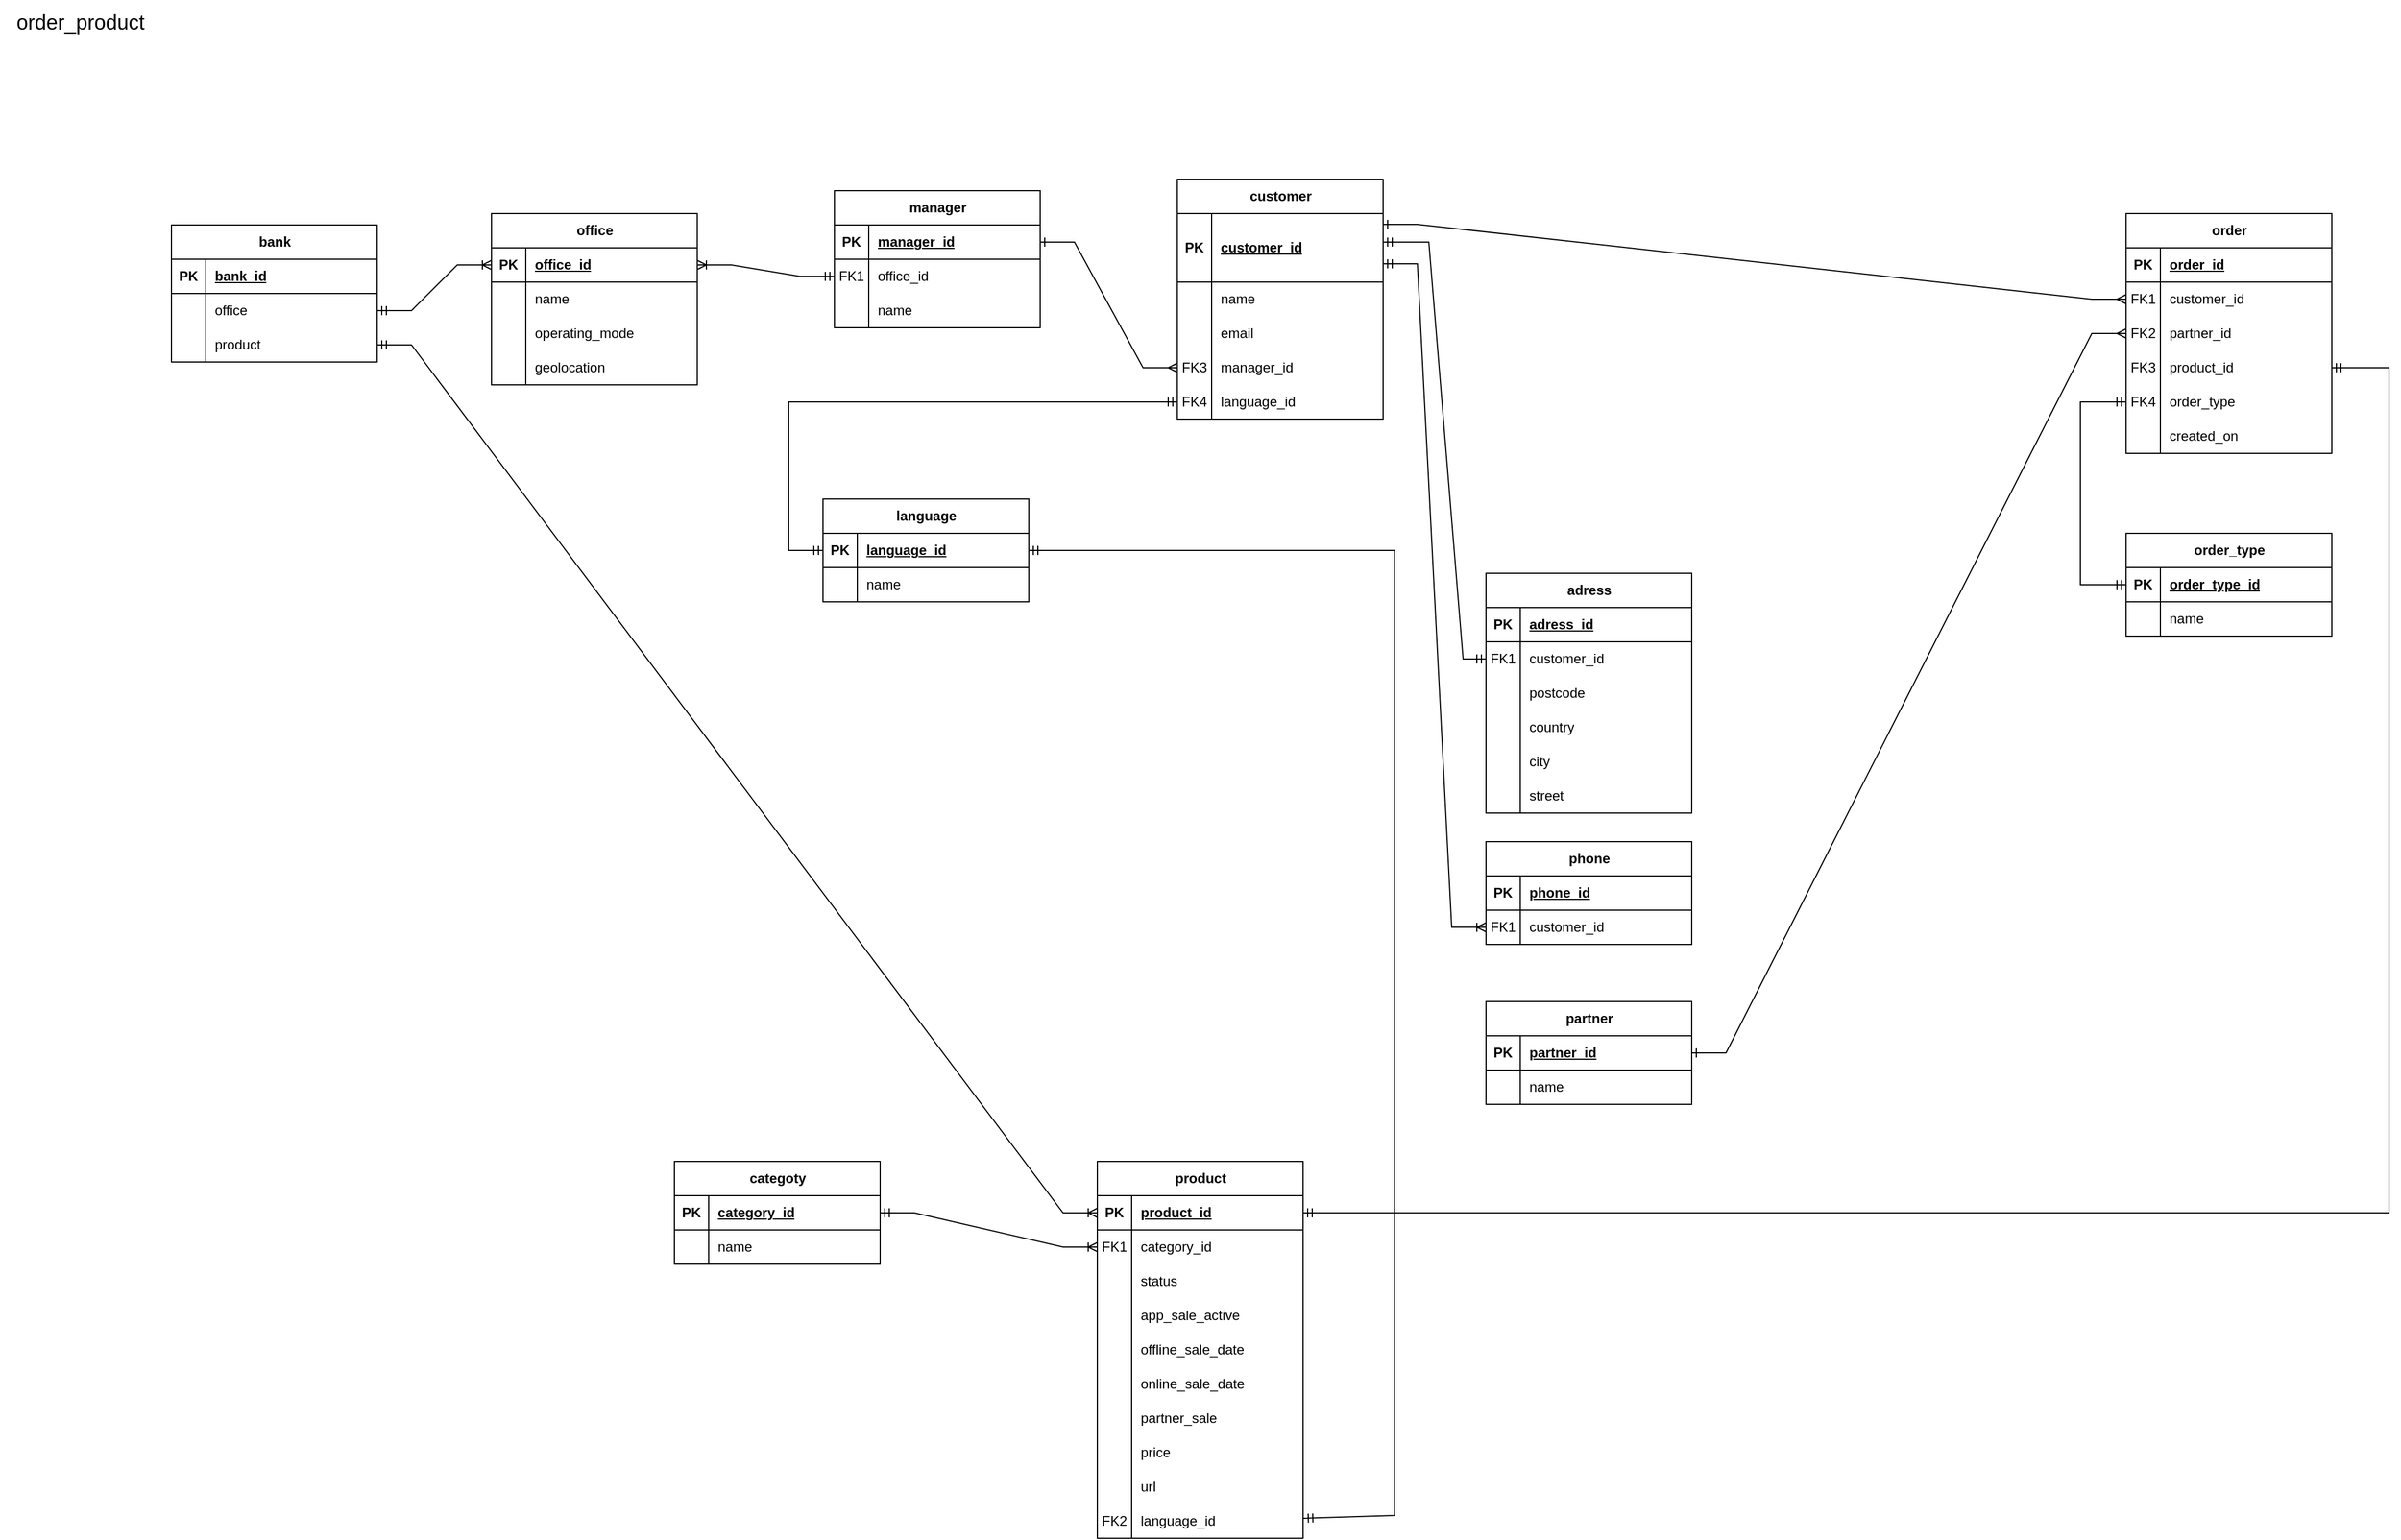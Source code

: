 <mxfile version="22.1.18" type="github">
  <diagram name="Страница — 1" id="-eCXFyW9J2usL3Vw9FVG">
    <mxGraphModel dx="1676" dy="456" grid="1" gridSize="10" guides="1" tooltips="1" connect="1" arrows="1" fold="1" page="1" pageScale="1" pageWidth="827" pageHeight="1169" math="0" shadow="0">
      <root>
        <mxCell id="0" />
        <mxCell id="1" parent="0" />
        <mxCell id="TS-3t0F5fg5TTH0r1mqs-1" value="bank" style="shape=table;startSize=30;container=1;collapsible=1;childLayout=tableLayout;fixedRows=1;rowLines=0;fontStyle=1;align=center;resizeLast=1;html=1;" parent="1" vertex="1">
          <mxGeometry x="-600" y="200" width="180" height="120" as="geometry" />
        </mxCell>
        <mxCell id="TS-3t0F5fg5TTH0r1mqs-2" value="" style="shape=tableRow;horizontal=0;startSize=0;swimlaneHead=0;swimlaneBody=0;fillColor=none;collapsible=0;dropTarget=0;points=[[0,0.5],[1,0.5]];portConstraint=eastwest;top=0;left=0;right=0;bottom=1;" parent="TS-3t0F5fg5TTH0r1mqs-1" vertex="1">
          <mxGeometry y="30" width="180" height="30" as="geometry" />
        </mxCell>
        <mxCell id="TS-3t0F5fg5TTH0r1mqs-3" value="PK" style="shape=partialRectangle;connectable=0;fillColor=none;top=0;left=0;bottom=0;right=0;fontStyle=1;overflow=hidden;whiteSpace=wrap;html=1;" parent="TS-3t0F5fg5TTH0r1mqs-2" vertex="1">
          <mxGeometry width="30" height="30" as="geometry">
            <mxRectangle width="30" height="30" as="alternateBounds" />
          </mxGeometry>
        </mxCell>
        <mxCell id="TS-3t0F5fg5TTH0r1mqs-4" value="bank_id" style="shape=partialRectangle;connectable=0;fillColor=none;top=0;left=0;bottom=0;right=0;align=left;spacingLeft=6;fontStyle=5;overflow=hidden;whiteSpace=wrap;html=1;" parent="TS-3t0F5fg5TTH0r1mqs-2" vertex="1">
          <mxGeometry x="30" width="150" height="30" as="geometry">
            <mxRectangle width="150" height="30" as="alternateBounds" />
          </mxGeometry>
        </mxCell>
        <mxCell id="TS-3t0F5fg5TTH0r1mqs-5" value="" style="shape=tableRow;horizontal=0;startSize=0;swimlaneHead=0;swimlaneBody=0;fillColor=none;collapsible=0;dropTarget=0;points=[[0,0.5],[1,0.5]];portConstraint=eastwest;top=0;left=0;right=0;bottom=0;" parent="TS-3t0F5fg5TTH0r1mqs-1" vertex="1">
          <mxGeometry y="60" width="180" height="30" as="geometry" />
        </mxCell>
        <mxCell id="TS-3t0F5fg5TTH0r1mqs-6" value="" style="shape=partialRectangle;connectable=0;fillColor=none;top=0;left=0;bottom=0;right=0;editable=1;overflow=hidden;whiteSpace=wrap;html=1;" parent="TS-3t0F5fg5TTH0r1mqs-5" vertex="1">
          <mxGeometry width="30" height="30" as="geometry">
            <mxRectangle width="30" height="30" as="alternateBounds" />
          </mxGeometry>
        </mxCell>
        <mxCell id="TS-3t0F5fg5TTH0r1mqs-7" value="office" style="shape=partialRectangle;connectable=0;fillColor=none;top=0;left=0;bottom=0;right=0;align=left;spacingLeft=6;overflow=hidden;whiteSpace=wrap;html=1;" parent="TS-3t0F5fg5TTH0r1mqs-5" vertex="1">
          <mxGeometry x="30" width="150" height="30" as="geometry">
            <mxRectangle width="150" height="30" as="alternateBounds" />
          </mxGeometry>
        </mxCell>
        <mxCell id="TS-3t0F5fg5TTH0r1mqs-8" value="" style="shape=tableRow;horizontal=0;startSize=0;swimlaneHead=0;swimlaneBody=0;fillColor=none;collapsible=0;dropTarget=0;points=[[0,0.5],[1,0.5]];portConstraint=eastwest;top=0;left=0;right=0;bottom=0;" parent="TS-3t0F5fg5TTH0r1mqs-1" vertex="1">
          <mxGeometry y="90" width="180" height="30" as="geometry" />
        </mxCell>
        <mxCell id="TS-3t0F5fg5TTH0r1mqs-9" value="" style="shape=partialRectangle;connectable=0;fillColor=none;top=0;left=0;bottom=0;right=0;editable=1;overflow=hidden;whiteSpace=wrap;html=1;" parent="TS-3t0F5fg5TTH0r1mqs-8" vertex="1">
          <mxGeometry width="30" height="30" as="geometry">
            <mxRectangle width="30" height="30" as="alternateBounds" />
          </mxGeometry>
        </mxCell>
        <mxCell id="TS-3t0F5fg5TTH0r1mqs-10" value="product" style="shape=partialRectangle;connectable=0;fillColor=none;top=0;left=0;bottom=0;right=0;align=left;spacingLeft=6;overflow=hidden;whiteSpace=wrap;html=1;" parent="TS-3t0F5fg5TTH0r1mqs-8" vertex="1">
          <mxGeometry x="30" width="150" height="30" as="geometry">
            <mxRectangle width="150" height="30" as="alternateBounds" />
          </mxGeometry>
        </mxCell>
        <mxCell id="TS-3t0F5fg5TTH0r1mqs-14" value="categoty" style="shape=table;startSize=30;container=1;collapsible=1;childLayout=tableLayout;fixedRows=1;rowLines=0;fontStyle=1;align=center;resizeLast=1;html=1;" parent="1" vertex="1">
          <mxGeometry x="-160" y="1020" width="180" height="90" as="geometry" />
        </mxCell>
        <mxCell id="TS-3t0F5fg5TTH0r1mqs-15" value="" style="shape=tableRow;horizontal=0;startSize=0;swimlaneHead=0;swimlaneBody=0;fillColor=none;collapsible=0;dropTarget=0;points=[[0,0.5],[1,0.5]];portConstraint=eastwest;top=0;left=0;right=0;bottom=1;" parent="TS-3t0F5fg5TTH0r1mqs-14" vertex="1">
          <mxGeometry y="30" width="180" height="30" as="geometry" />
        </mxCell>
        <mxCell id="TS-3t0F5fg5TTH0r1mqs-16" value="PK" style="shape=partialRectangle;connectable=0;fillColor=none;top=0;left=0;bottom=0;right=0;fontStyle=1;overflow=hidden;whiteSpace=wrap;html=1;" parent="TS-3t0F5fg5TTH0r1mqs-15" vertex="1">
          <mxGeometry width="30" height="30" as="geometry">
            <mxRectangle width="30" height="30" as="alternateBounds" />
          </mxGeometry>
        </mxCell>
        <mxCell id="TS-3t0F5fg5TTH0r1mqs-17" value="category_id" style="shape=partialRectangle;connectable=0;fillColor=none;top=0;left=0;bottom=0;right=0;align=left;spacingLeft=6;fontStyle=5;overflow=hidden;whiteSpace=wrap;html=1;" parent="TS-3t0F5fg5TTH0r1mqs-15" vertex="1">
          <mxGeometry x="30" width="150" height="30" as="geometry">
            <mxRectangle width="150" height="30" as="alternateBounds" />
          </mxGeometry>
        </mxCell>
        <mxCell id="TS-3t0F5fg5TTH0r1mqs-18" value="" style="shape=tableRow;horizontal=0;startSize=0;swimlaneHead=0;swimlaneBody=0;fillColor=none;collapsible=0;dropTarget=0;points=[[0,0.5],[1,0.5]];portConstraint=eastwest;top=0;left=0;right=0;bottom=0;" parent="TS-3t0F5fg5TTH0r1mqs-14" vertex="1">
          <mxGeometry y="60" width="180" height="30" as="geometry" />
        </mxCell>
        <mxCell id="TS-3t0F5fg5TTH0r1mqs-19" value="" style="shape=partialRectangle;connectable=0;fillColor=none;top=0;left=0;bottom=0;right=0;editable=1;overflow=hidden;whiteSpace=wrap;html=1;" parent="TS-3t0F5fg5TTH0r1mqs-18" vertex="1">
          <mxGeometry width="30" height="30" as="geometry">
            <mxRectangle width="30" height="30" as="alternateBounds" />
          </mxGeometry>
        </mxCell>
        <mxCell id="TS-3t0F5fg5TTH0r1mqs-20" value="name" style="shape=partialRectangle;connectable=0;fillColor=none;top=0;left=0;bottom=0;right=0;align=left;spacingLeft=6;overflow=hidden;whiteSpace=wrap;html=1;" parent="TS-3t0F5fg5TTH0r1mqs-18" vertex="1">
          <mxGeometry x="30" width="150" height="30" as="geometry">
            <mxRectangle width="150" height="30" as="alternateBounds" />
          </mxGeometry>
        </mxCell>
        <mxCell id="TS-3t0F5fg5TTH0r1mqs-66" value="customer" style="shape=table;startSize=30;container=1;collapsible=1;childLayout=tableLayout;fixedRows=1;rowLines=0;fontStyle=1;align=center;resizeLast=1;html=1;" parent="1" vertex="1">
          <mxGeometry x="280" y="160" width="180" height="210" as="geometry">
            <mxRectangle x="80" y="70" width="100" height="30" as="alternateBounds" />
          </mxGeometry>
        </mxCell>
        <mxCell id="TS-3t0F5fg5TTH0r1mqs-67" value="" style="shape=tableRow;horizontal=0;startSize=0;swimlaneHead=0;swimlaneBody=0;fillColor=none;collapsible=0;dropTarget=0;points=[[0,0.5],[1,0.5]];portConstraint=eastwest;top=0;left=0;right=0;bottom=1;" parent="TS-3t0F5fg5TTH0r1mqs-66" vertex="1">
          <mxGeometry y="30" width="180" height="60" as="geometry" />
        </mxCell>
        <mxCell id="TS-3t0F5fg5TTH0r1mqs-68" value="PK" style="shape=partialRectangle;connectable=0;fillColor=none;top=0;left=0;bottom=0;right=0;fontStyle=1;overflow=hidden;whiteSpace=wrap;html=1;" parent="TS-3t0F5fg5TTH0r1mqs-67" vertex="1">
          <mxGeometry width="30" height="60" as="geometry">
            <mxRectangle width="30" height="60" as="alternateBounds" />
          </mxGeometry>
        </mxCell>
        <mxCell id="TS-3t0F5fg5TTH0r1mqs-69" value="customer_id" style="shape=partialRectangle;connectable=0;fillColor=none;top=0;left=0;bottom=0;right=0;align=left;spacingLeft=6;fontStyle=5;overflow=hidden;whiteSpace=wrap;html=1;" parent="TS-3t0F5fg5TTH0r1mqs-67" vertex="1">
          <mxGeometry x="30" width="150" height="60" as="geometry">
            <mxRectangle width="150" height="60" as="alternateBounds" />
          </mxGeometry>
        </mxCell>
        <mxCell id="TS-3t0F5fg5TTH0r1mqs-70" value="" style="shape=tableRow;horizontal=0;startSize=0;swimlaneHead=0;swimlaneBody=0;fillColor=none;collapsible=0;dropTarget=0;points=[[0,0.5],[1,0.5]];portConstraint=eastwest;top=0;left=0;right=0;bottom=0;" parent="TS-3t0F5fg5TTH0r1mqs-66" vertex="1">
          <mxGeometry y="90" width="180" height="30" as="geometry" />
        </mxCell>
        <mxCell id="TS-3t0F5fg5TTH0r1mqs-71" value="" style="shape=partialRectangle;connectable=0;fillColor=none;top=0;left=0;bottom=0;right=0;editable=1;overflow=hidden;whiteSpace=wrap;html=1;" parent="TS-3t0F5fg5TTH0r1mqs-70" vertex="1">
          <mxGeometry width="30" height="30" as="geometry">
            <mxRectangle width="30" height="30" as="alternateBounds" />
          </mxGeometry>
        </mxCell>
        <mxCell id="TS-3t0F5fg5TTH0r1mqs-72" value="name" style="shape=partialRectangle;connectable=0;fillColor=none;top=0;left=0;bottom=0;right=0;align=left;spacingLeft=6;overflow=hidden;whiteSpace=wrap;html=1;" parent="TS-3t0F5fg5TTH0r1mqs-70" vertex="1">
          <mxGeometry x="30" width="150" height="30" as="geometry">
            <mxRectangle width="150" height="30" as="alternateBounds" />
          </mxGeometry>
        </mxCell>
        <mxCell id="TS-3t0F5fg5TTH0r1mqs-73" value="" style="shape=tableRow;horizontal=0;startSize=0;swimlaneHead=0;swimlaneBody=0;fillColor=none;collapsible=0;dropTarget=0;points=[[0,0.5],[1,0.5]];portConstraint=eastwest;top=0;left=0;right=0;bottom=0;" parent="TS-3t0F5fg5TTH0r1mqs-66" vertex="1">
          <mxGeometry y="120" width="180" height="30" as="geometry" />
        </mxCell>
        <mxCell id="TS-3t0F5fg5TTH0r1mqs-74" value="" style="shape=partialRectangle;connectable=0;fillColor=none;top=0;left=0;bottom=0;right=0;editable=1;overflow=hidden;whiteSpace=wrap;html=1;" parent="TS-3t0F5fg5TTH0r1mqs-73" vertex="1">
          <mxGeometry width="30" height="30" as="geometry">
            <mxRectangle width="30" height="30" as="alternateBounds" />
          </mxGeometry>
        </mxCell>
        <mxCell id="TS-3t0F5fg5TTH0r1mqs-75" value="email" style="shape=partialRectangle;connectable=0;fillColor=none;top=0;left=0;bottom=0;right=0;align=left;spacingLeft=6;overflow=hidden;whiteSpace=wrap;html=1;" parent="TS-3t0F5fg5TTH0r1mqs-73" vertex="1">
          <mxGeometry x="30" width="150" height="30" as="geometry">
            <mxRectangle width="150" height="30" as="alternateBounds" />
          </mxGeometry>
        </mxCell>
        <mxCell id="TS-3t0F5fg5TTH0r1mqs-296" value="" style="shape=tableRow;horizontal=0;startSize=0;swimlaneHead=0;swimlaneBody=0;fillColor=none;collapsible=0;dropTarget=0;points=[[0,0.5],[1,0.5]];portConstraint=eastwest;top=0;left=0;right=0;bottom=0;" parent="TS-3t0F5fg5TTH0r1mqs-66" vertex="1">
          <mxGeometry y="150" width="180" height="30" as="geometry" />
        </mxCell>
        <mxCell id="TS-3t0F5fg5TTH0r1mqs-297" value="FK3" style="shape=partialRectangle;connectable=0;fillColor=none;top=0;left=0;bottom=0;right=0;editable=1;overflow=hidden;whiteSpace=wrap;html=1;" parent="TS-3t0F5fg5TTH0r1mqs-296" vertex="1">
          <mxGeometry width="30" height="30" as="geometry">
            <mxRectangle width="30" height="30" as="alternateBounds" />
          </mxGeometry>
        </mxCell>
        <mxCell id="TS-3t0F5fg5TTH0r1mqs-298" value="manager_id" style="shape=partialRectangle;connectable=0;fillColor=none;top=0;left=0;bottom=0;right=0;align=left;spacingLeft=6;overflow=hidden;whiteSpace=wrap;html=1;" parent="TS-3t0F5fg5TTH0r1mqs-296" vertex="1">
          <mxGeometry x="30" width="150" height="30" as="geometry">
            <mxRectangle width="150" height="30" as="alternateBounds" />
          </mxGeometry>
        </mxCell>
        <mxCell id="T3e_8v5Oq-ZNvML-TUhE-49" value="" style="shape=tableRow;horizontal=0;startSize=0;swimlaneHead=0;swimlaneBody=0;fillColor=none;collapsible=0;dropTarget=0;points=[[0,0.5],[1,0.5]];portConstraint=eastwest;top=0;left=0;right=0;bottom=0;" vertex="1" parent="TS-3t0F5fg5TTH0r1mqs-66">
          <mxGeometry y="180" width="180" height="30" as="geometry" />
        </mxCell>
        <mxCell id="T3e_8v5Oq-ZNvML-TUhE-50" value="FK4" style="shape=partialRectangle;connectable=0;fillColor=none;top=0;left=0;bottom=0;right=0;editable=1;overflow=hidden;whiteSpace=wrap;html=1;" vertex="1" parent="T3e_8v5Oq-ZNvML-TUhE-49">
          <mxGeometry width="30" height="30" as="geometry">
            <mxRectangle width="30" height="30" as="alternateBounds" />
          </mxGeometry>
        </mxCell>
        <mxCell id="T3e_8v5Oq-ZNvML-TUhE-51" value="language_id" style="shape=partialRectangle;connectable=0;fillColor=none;top=0;left=0;bottom=0;right=0;align=left;spacingLeft=6;overflow=hidden;whiteSpace=wrap;html=1;" vertex="1" parent="T3e_8v5Oq-ZNvML-TUhE-49">
          <mxGeometry x="30" width="150" height="30" as="geometry">
            <mxRectangle width="150" height="30" as="alternateBounds" />
          </mxGeometry>
        </mxCell>
        <mxCell id="TS-3t0F5fg5TTH0r1mqs-79" value="manager" style="shape=table;startSize=30;container=1;collapsible=1;childLayout=tableLayout;fixedRows=1;rowLines=0;fontStyle=1;align=center;resizeLast=1;html=1;" parent="1" vertex="1">
          <mxGeometry x="-20" y="170" width="180" height="120" as="geometry" />
        </mxCell>
        <mxCell id="TS-3t0F5fg5TTH0r1mqs-80" value="" style="shape=tableRow;horizontal=0;startSize=0;swimlaneHead=0;swimlaneBody=0;fillColor=none;collapsible=0;dropTarget=0;points=[[0,0.5],[1,0.5]];portConstraint=eastwest;top=0;left=0;right=0;bottom=1;" parent="TS-3t0F5fg5TTH0r1mqs-79" vertex="1">
          <mxGeometry y="30" width="180" height="30" as="geometry" />
        </mxCell>
        <mxCell id="TS-3t0F5fg5TTH0r1mqs-81" value="PK" style="shape=partialRectangle;connectable=0;fillColor=none;top=0;left=0;bottom=0;right=0;fontStyle=1;overflow=hidden;whiteSpace=wrap;html=1;" parent="TS-3t0F5fg5TTH0r1mqs-80" vertex="1">
          <mxGeometry width="30" height="30" as="geometry">
            <mxRectangle width="30" height="30" as="alternateBounds" />
          </mxGeometry>
        </mxCell>
        <mxCell id="TS-3t0F5fg5TTH0r1mqs-82" value="manager_id" style="shape=partialRectangle;connectable=0;fillColor=none;top=0;left=0;bottom=0;right=0;align=left;spacingLeft=6;fontStyle=5;overflow=hidden;whiteSpace=wrap;html=1;" parent="TS-3t0F5fg5TTH0r1mqs-80" vertex="1">
          <mxGeometry x="30" width="150" height="30" as="geometry">
            <mxRectangle width="150" height="30" as="alternateBounds" />
          </mxGeometry>
        </mxCell>
        <mxCell id="TS-3t0F5fg5TTH0r1mqs-83" value="" style="shape=tableRow;horizontal=0;startSize=0;swimlaneHead=0;swimlaneBody=0;fillColor=none;collapsible=0;dropTarget=0;points=[[0,0.5],[1,0.5]];portConstraint=eastwest;top=0;left=0;right=0;bottom=0;" parent="TS-3t0F5fg5TTH0r1mqs-79" vertex="1">
          <mxGeometry y="60" width="180" height="30" as="geometry" />
        </mxCell>
        <mxCell id="TS-3t0F5fg5TTH0r1mqs-84" value="FK1" style="shape=partialRectangle;connectable=0;fillColor=none;top=0;left=0;bottom=0;right=0;editable=1;overflow=hidden;whiteSpace=wrap;html=1;" parent="TS-3t0F5fg5TTH0r1mqs-83" vertex="1">
          <mxGeometry width="30" height="30" as="geometry">
            <mxRectangle width="30" height="30" as="alternateBounds" />
          </mxGeometry>
        </mxCell>
        <mxCell id="TS-3t0F5fg5TTH0r1mqs-85" value="office_id" style="shape=partialRectangle;connectable=0;fillColor=none;top=0;left=0;bottom=0;right=0;align=left;spacingLeft=6;overflow=hidden;whiteSpace=wrap;html=1;" parent="TS-3t0F5fg5TTH0r1mqs-83" vertex="1">
          <mxGeometry x="30" width="150" height="30" as="geometry">
            <mxRectangle width="150" height="30" as="alternateBounds" />
          </mxGeometry>
        </mxCell>
        <mxCell id="TS-3t0F5fg5TTH0r1mqs-86" value="" style="shape=tableRow;horizontal=0;startSize=0;swimlaneHead=0;swimlaneBody=0;fillColor=none;collapsible=0;dropTarget=0;points=[[0,0.5],[1,0.5]];portConstraint=eastwest;top=0;left=0;right=0;bottom=0;" parent="TS-3t0F5fg5TTH0r1mqs-79" vertex="1">
          <mxGeometry y="90" width="180" height="30" as="geometry" />
        </mxCell>
        <mxCell id="TS-3t0F5fg5TTH0r1mqs-87" value="" style="shape=partialRectangle;connectable=0;fillColor=none;top=0;left=0;bottom=0;right=0;editable=1;overflow=hidden;whiteSpace=wrap;html=1;" parent="TS-3t0F5fg5TTH0r1mqs-86" vertex="1">
          <mxGeometry width="30" height="30" as="geometry">
            <mxRectangle width="30" height="30" as="alternateBounds" />
          </mxGeometry>
        </mxCell>
        <mxCell id="TS-3t0F5fg5TTH0r1mqs-88" value="name" style="shape=partialRectangle;connectable=0;fillColor=none;top=0;left=0;bottom=0;right=0;align=left;spacingLeft=6;overflow=hidden;whiteSpace=wrap;html=1;" parent="TS-3t0F5fg5TTH0r1mqs-86" vertex="1">
          <mxGeometry x="30" width="150" height="30" as="geometry">
            <mxRectangle width="150" height="30" as="alternateBounds" />
          </mxGeometry>
        </mxCell>
        <mxCell id="TS-3t0F5fg5TTH0r1mqs-92" value="order" style="shape=table;startSize=30;container=1;collapsible=1;childLayout=tableLayout;fixedRows=1;rowLines=0;fontStyle=1;align=center;resizeLast=1;html=1;" parent="1" vertex="1">
          <mxGeometry x="1110" y="190" width="180" height="210" as="geometry" />
        </mxCell>
        <mxCell id="TS-3t0F5fg5TTH0r1mqs-93" value="" style="shape=tableRow;horizontal=0;startSize=0;swimlaneHead=0;swimlaneBody=0;fillColor=none;collapsible=0;dropTarget=0;points=[[0,0.5],[1,0.5]];portConstraint=eastwest;top=0;left=0;right=0;bottom=1;" parent="TS-3t0F5fg5TTH0r1mqs-92" vertex="1">
          <mxGeometry y="30" width="180" height="30" as="geometry" />
        </mxCell>
        <mxCell id="TS-3t0F5fg5TTH0r1mqs-94" value="PK" style="shape=partialRectangle;connectable=0;fillColor=none;top=0;left=0;bottom=0;right=0;fontStyle=1;overflow=hidden;whiteSpace=wrap;html=1;" parent="TS-3t0F5fg5TTH0r1mqs-93" vertex="1">
          <mxGeometry width="30" height="30" as="geometry">
            <mxRectangle width="30" height="30" as="alternateBounds" />
          </mxGeometry>
        </mxCell>
        <mxCell id="TS-3t0F5fg5TTH0r1mqs-95" value="order_id" style="shape=partialRectangle;connectable=0;fillColor=none;top=0;left=0;bottom=0;right=0;align=left;spacingLeft=6;fontStyle=5;overflow=hidden;whiteSpace=wrap;html=1;" parent="TS-3t0F5fg5TTH0r1mqs-93" vertex="1">
          <mxGeometry x="30" width="150" height="30" as="geometry">
            <mxRectangle width="150" height="30" as="alternateBounds" />
          </mxGeometry>
        </mxCell>
        <mxCell id="TS-3t0F5fg5TTH0r1mqs-96" value="" style="shape=tableRow;horizontal=0;startSize=0;swimlaneHead=0;swimlaneBody=0;fillColor=none;collapsible=0;dropTarget=0;points=[[0,0.5],[1,0.5]];portConstraint=eastwest;top=0;left=0;right=0;bottom=0;" parent="TS-3t0F5fg5TTH0r1mqs-92" vertex="1">
          <mxGeometry y="60" width="180" height="30" as="geometry" />
        </mxCell>
        <mxCell id="TS-3t0F5fg5TTH0r1mqs-97" value="FK1" style="shape=partialRectangle;connectable=0;fillColor=none;top=0;left=0;bottom=0;right=0;editable=1;overflow=hidden;whiteSpace=wrap;html=1;" parent="TS-3t0F5fg5TTH0r1mqs-96" vertex="1">
          <mxGeometry width="30" height="30" as="geometry">
            <mxRectangle width="30" height="30" as="alternateBounds" />
          </mxGeometry>
        </mxCell>
        <mxCell id="TS-3t0F5fg5TTH0r1mqs-98" value="customer_id" style="shape=partialRectangle;connectable=0;fillColor=none;top=0;left=0;bottom=0;right=0;align=left;spacingLeft=6;overflow=hidden;whiteSpace=wrap;html=1;" parent="TS-3t0F5fg5TTH0r1mqs-96" vertex="1">
          <mxGeometry x="30" width="150" height="30" as="geometry">
            <mxRectangle width="150" height="30" as="alternateBounds" />
          </mxGeometry>
        </mxCell>
        <mxCell id="TS-3t0F5fg5TTH0r1mqs-99" value="" style="shape=tableRow;horizontal=0;startSize=0;swimlaneHead=0;swimlaneBody=0;fillColor=none;collapsible=0;dropTarget=0;points=[[0,0.5],[1,0.5]];portConstraint=eastwest;top=0;left=0;right=0;bottom=0;" parent="TS-3t0F5fg5TTH0r1mqs-92" vertex="1">
          <mxGeometry y="90" width="180" height="30" as="geometry" />
        </mxCell>
        <mxCell id="TS-3t0F5fg5TTH0r1mqs-100" value="FK2" style="shape=partialRectangle;connectable=0;fillColor=none;top=0;left=0;bottom=0;right=0;editable=1;overflow=hidden;whiteSpace=wrap;html=1;" parent="TS-3t0F5fg5TTH0r1mqs-99" vertex="1">
          <mxGeometry width="30" height="30" as="geometry">
            <mxRectangle width="30" height="30" as="alternateBounds" />
          </mxGeometry>
        </mxCell>
        <mxCell id="TS-3t0F5fg5TTH0r1mqs-101" value="partner_id" style="shape=partialRectangle;connectable=0;fillColor=none;top=0;left=0;bottom=0;right=0;align=left;spacingLeft=6;overflow=hidden;whiteSpace=wrap;html=1;" parent="TS-3t0F5fg5TTH0r1mqs-99" vertex="1">
          <mxGeometry x="30" width="150" height="30" as="geometry">
            <mxRectangle width="150" height="30" as="alternateBounds" />
          </mxGeometry>
        </mxCell>
        <mxCell id="TS-3t0F5fg5TTH0r1mqs-102" value="" style="shape=tableRow;horizontal=0;startSize=0;swimlaneHead=0;swimlaneBody=0;fillColor=none;collapsible=0;dropTarget=0;points=[[0,0.5],[1,0.5]];portConstraint=eastwest;top=0;left=0;right=0;bottom=0;" parent="TS-3t0F5fg5TTH0r1mqs-92" vertex="1">
          <mxGeometry y="120" width="180" height="30" as="geometry" />
        </mxCell>
        <mxCell id="TS-3t0F5fg5TTH0r1mqs-103" value="FK3" style="shape=partialRectangle;connectable=0;fillColor=none;top=0;left=0;bottom=0;right=0;editable=1;overflow=hidden;whiteSpace=wrap;html=1;" parent="TS-3t0F5fg5TTH0r1mqs-102" vertex="1">
          <mxGeometry width="30" height="30" as="geometry">
            <mxRectangle width="30" height="30" as="alternateBounds" />
          </mxGeometry>
        </mxCell>
        <mxCell id="TS-3t0F5fg5TTH0r1mqs-104" value="product_id" style="shape=partialRectangle;connectable=0;fillColor=none;top=0;left=0;bottom=0;right=0;align=left;spacingLeft=6;overflow=hidden;whiteSpace=wrap;html=1;" parent="TS-3t0F5fg5TTH0r1mqs-102" vertex="1">
          <mxGeometry x="30" width="150" height="30" as="geometry">
            <mxRectangle width="150" height="30" as="alternateBounds" />
          </mxGeometry>
        </mxCell>
        <mxCell id="T3e_8v5Oq-ZNvML-TUhE-6" value="" style="shape=tableRow;horizontal=0;startSize=0;swimlaneHead=0;swimlaneBody=0;fillColor=none;collapsible=0;dropTarget=0;points=[[0,0.5],[1,0.5]];portConstraint=eastwest;top=0;left=0;right=0;bottom=0;" vertex="1" parent="TS-3t0F5fg5TTH0r1mqs-92">
          <mxGeometry y="150" width="180" height="30" as="geometry" />
        </mxCell>
        <mxCell id="T3e_8v5Oq-ZNvML-TUhE-7" value="FK4" style="shape=partialRectangle;connectable=0;fillColor=none;top=0;left=0;bottom=0;right=0;editable=1;overflow=hidden;whiteSpace=wrap;html=1;" vertex="1" parent="T3e_8v5Oq-ZNvML-TUhE-6">
          <mxGeometry width="30" height="30" as="geometry">
            <mxRectangle width="30" height="30" as="alternateBounds" />
          </mxGeometry>
        </mxCell>
        <mxCell id="T3e_8v5Oq-ZNvML-TUhE-8" value="order_type" style="shape=partialRectangle;connectable=0;fillColor=none;top=0;left=0;bottom=0;right=0;align=left;spacingLeft=6;overflow=hidden;whiteSpace=wrap;html=1;" vertex="1" parent="T3e_8v5Oq-ZNvML-TUhE-6">
          <mxGeometry x="30" width="150" height="30" as="geometry">
            <mxRectangle width="150" height="30" as="alternateBounds" />
          </mxGeometry>
        </mxCell>
        <mxCell id="T3e_8v5Oq-ZNvML-TUhE-109" value="" style="shape=tableRow;horizontal=0;startSize=0;swimlaneHead=0;swimlaneBody=0;fillColor=none;collapsible=0;dropTarget=0;points=[[0,0.5],[1,0.5]];portConstraint=eastwest;top=0;left=0;right=0;bottom=0;" vertex="1" parent="TS-3t0F5fg5TTH0r1mqs-92">
          <mxGeometry y="180" width="180" height="30" as="geometry" />
        </mxCell>
        <mxCell id="T3e_8v5Oq-ZNvML-TUhE-110" value="" style="shape=partialRectangle;connectable=0;fillColor=none;top=0;left=0;bottom=0;right=0;editable=1;overflow=hidden;whiteSpace=wrap;html=1;" vertex="1" parent="T3e_8v5Oq-ZNvML-TUhE-109">
          <mxGeometry width="30" height="30" as="geometry">
            <mxRectangle width="30" height="30" as="alternateBounds" />
          </mxGeometry>
        </mxCell>
        <mxCell id="T3e_8v5Oq-ZNvML-TUhE-111" value="created_on" style="shape=partialRectangle;connectable=0;fillColor=none;top=0;left=0;bottom=0;right=0;align=left;spacingLeft=6;overflow=hidden;whiteSpace=wrap;html=1;" vertex="1" parent="T3e_8v5Oq-ZNvML-TUhE-109">
          <mxGeometry x="30" width="150" height="30" as="geometry">
            <mxRectangle width="150" height="30" as="alternateBounds" />
          </mxGeometry>
        </mxCell>
        <mxCell id="TS-3t0F5fg5TTH0r1mqs-105" value="product" style="shape=table;startSize=30;container=1;collapsible=1;childLayout=tableLayout;fixedRows=1;rowLines=0;fontStyle=1;align=center;resizeLast=1;html=1;" parent="1" vertex="1">
          <mxGeometry x="210" y="1020" width="180" height="330" as="geometry" />
        </mxCell>
        <mxCell id="TS-3t0F5fg5TTH0r1mqs-106" value="" style="shape=tableRow;horizontal=0;startSize=0;swimlaneHead=0;swimlaneBody=0;fillColor=none;collapsible=0;dropTarget=0;points=[[0,0.5],[1,0.5]];portConstraint=eastwest;top=0;left=0;right=0;bottom=1;" parent="TS-3t0F5fg5TTH0r1mqs-105" vertex="1">
          <mxGeometry y="30" width="180" height="30" as="geometry" />
        </mxCell>
        <mxCell id="TS-3t0F5fg5TTH0r1mqs-107" value="PK" style="shape=partialRectangle;connectable=0;fillColor=none;top=0;left=0;bottom=0;right=0;fontStyle=1;overflow=hidden;whiteSpace=wrap;html=1;" parent="TS-3t0F5fg5TTH0r1mqs-106" vertex="1">
          <mxGeometry width="30" height="30" as="geometry">
            <mxRectangle width="30" height="30" as="alternateBounds" />
          </mxGeometry>
        </mxCell>
        <mxCell id="TS-3t0F5fg5TTH0r1mqs-108" value="product_id" style="shape=partialRectangle;connectable=0;fillColor=none;top=0;left=0;bottom=0;right=0;align=left;spacingLeft=6;fontStyle=5;overflow=hidden;whiteSpace=wrap;html=1;" parent="TS-3t0F5fg5TTH0r1mqs-106" vertex="1">
          <mxGeometry x="30" width="150" height="30" as="geometry">
            <mxRectangle width="150" height="30" as="alternateBounds" />
          </mxGeometry>
        </mxCell>
        <mxCell id="TS-3t0F5fg5TTH0r1mqs-109" value="" style="shape=tableRow;horizontal=0;startSize=0;swimlaneHead=0;swimlaneBody=0;fillColor=none;collapsible=0;dropTarget=0;points=[[0,0.5],[1,0.5]];portConstraint=eastwest;top=0;left=0;right=0;bottom=0;" parent="TS-3t0F5fg5TTH0r1mqs-105" vertex="1">
          <mxGeometry y="60" width="180" height="30" as="geometry" />
        </mxCell>
        <mxCell id="TS-3t0F5fg5TTH0r1mqs-110" value="FK1" style="shape=partialRectangle;connectable=0;fillColor=none;top=0;left=0;bottom=0;right=0;editable=1;overflow=hidden;whiteSpace=wrap;html=1;" parent="TS-3t0F5fg5TTH0r1mqs-109" vertex="1">
          <mxGeometry width="30" height="30" as="geometry">
            <mxRectangle width="30" height="30" as="alternateBounds" />
          </mxGeometry>
        </mxCell>
        <mxCell id="TS-3t0F5fg5TTH0r1mqs-111" value="category_id" style="shape=partialRectangle;connectable=0;fillColor=none;top=0;left=0;bottom=0;right=0;align=left;spacingLeft=6;overflow=hidden;whiteSpace=wrap;html=1;" parent="TS-3t0F5fg5TTH0r1mqs-109" vertex="1">
          <mxGeometry x="30" width="150" height="30" as="geometry">
            <mxRectangle width="150" height="30" as="alternateBounds" />
          </mxGeometry>
        </mxCell>
        <mxCell id="T3e_8v5Oq-ZNvML-TUhE-15" value="" style="shape=tableRow;horizontal=0;startSize=0;swimlaneHead=0;swimlaneBody=0;fillColor=none;collapsible=0;dropTarget=0;points=[[0,0.5],[1,0.5]];portConstraint=eastwest;top=0;left=0;right=0;bottom=0;" vertex="1" parent="TS-3t0F5fg5TTH0r1mqs-105">
          <mxGeometry y="90" width="180" height="30" as="geometry" />
        </mxCell>
        <mxCell id="T3e_8v5Oq-ZNvML-TUhE-16" value="" style="shape=partialRectangle;connectable=0;fillColor=none;top=0;left=0;bottom=0;right=0;editable=1;overflow=hidden;whiteSpace=wrap;html=1;" vertex="1" parent="T3e_8v5Oq-ZNvML-TUhE-15">
          <mxGeometry width="30" height="30" as="geometry">
            <mxRectangle width="30" height="30" as="alternateBounds" />
          </mxGeometry>
        </mxCell>
        <mxCell id="T3e_8v5Oq-ZNvML-TUhE-17" value="status" style="shape=partialRectangle;connectable=0;fillColor=none;top=0;left=0;bottom=0;right=0;align=left;spacingLeft=6;overflow=hidden;whiteSpace=wrap;html=1;" vertex="1" parent="T3e_8v5Oq-ZNvML-TUhE-15">
          <mxGeometry x="30" width="150" height="30" as="geometry">
            <mxRectangle width="150" height="30" as="alternateBounds" />
          </mxGeometry>
        </mxCell>
        <mxCell id="T3e_8v5Oq-ZNvML-TUhE-18" value="" style="shape=tableRow;horizontal=0;startSize=0;swimlaneHead=0;swimlaneBody=0;fillColor=none;collapsible=0;dropTarget=0;points=[[0,0.5],[1,0.5]];portConstraint=eastwest;top=0;left=0;right=0;bottom=0;" vertex="1" parent="TS-3t0F5fg5TTH0r1mqs-105">
          <mxGeometry y="120" width="180" height="30" as="geometry" />
        </mxCell>
        <mxCell id="T3e_8v5Oq-ZNvML-TUhE-19" value="" style="shape=partialRectangle;connectable=0;fillColor=none;top=0;left=0;bottom=0;right=0;editable=1;overflow=hidden;whiteSpace=wrap;html=1;" vertex="1" parent="T3e_8v5Oq-ZNvML-TUhE-18">
          <mxGeometry width="30" height="30" as="geometry">
            <mxRectangle width="30" height="30" as="alternateBounds" />
          </mxGeometry>
        </mxCell>
        <mxCell id="T3e_8v5Oq-ZNvML-TUhE-20" value="app_sale_active" style="shape=partialRectangle;connectable=0;fillColor=none;top=0;left=0;bottom=0;right=0;align=left;spacingLeft=6;overflow=hidden;whiteSpace=wrap;html=1;" vertex="1" parent="T3e_8v5Oq-ZNvML-TUhE-18">
          <mxGeometry x="30" width="150" height="30" as="geometry">
            <mxRectangle width="150" height="30" as="alternateBounds" />
          </mxGeometry>
        </mxCell>
        <mxCell id="T3e_8v5Oq-ZNvML-TUhE-21" value="" style="shape=tableRow;horizontal=0;startSize=0;swimlaneHead=0;swimlaneBody=0;fillColor=none;collapsible=0;dropTarget=0;points=[[0,0.5],[1,0.5]];portConstraint=eastwest;top=0;left=0;right=0;bottom=0;" vertex="1" parent="TS-3t0F5fg5TTH0r1mqs-105">
          <mxGeometry y="150" width="180" height="30" as="geometry" />
        </mxCell>
        <mxCell id="T3e_8v5Oq-ZNvML-TUhE-22" value="" style="shape=partialRectangle;connectable=0;fillColor=none;top=0;left=0;bottom=0;right=0;editable=1;overflow=hidden;whiteSpace=wrap;html=1;" vertex="1" parent="T3e_8v5Oq-ZNvML-TUhE-21">
          <mxGeometry width="30" height="30" as="geometry">
            <mxRectangle width="30" height="30" as="alternateBounds" />
          </mxGeometry>
        </mxCell>
        <mxCell id="T3e_8v5Oq-ZNvML-TUhE-23" value="offline_sale_date" style="shape=partialRectangle;connectable=0;fillColor=none;top=0;left=0;bottom=0;right=0;align=left;spacingLeft=6;overflow=hidden;whiteSpace=wrap;html=1;" vertex="1" parent="T3e_8v5Oq-ZNvML-TUhE-21">
          <mxGeometry x="30" width="150" height="30" as="geometry">
            <mxRectangle width="150" height="30" as="alternateBounds" />
          </mxGeometry>
        </mxCell>
        <mxCell id="T3e_8v5Oq-ZNvML-TUhE-24" value="" style="shape=tableRow;horizontal=0;startSize=0;swimlaneHead=0;swimlaneBody=0;fillColor=none;collapsible=0;dropTarget=0;points=[[0,0.5],[1,0.5]];portConstraint=eastwest;top=0;left=0;right=0;bottom=0;" vertex="1" parent="TS-3t0F5fg5TTH0r1mqs-105">
          <mxGeometry y="180" width="180" height="30" as="geometry" />
        </mxCell>
        <mxCell id="T3e_8v5Oq-ZNvML-TUhE-25" value="" style="shape=partialRectangle;connectable=0;fillColor=none;top=0;left=0;bottom=0;right=0;editable=1;overflow=hidden;whiteSpace=wrap;html=1;" vertex="1" parent="T3e_8v5Oq-ZNvML-TUhE-24">
          <mxGeometry width="30" height="30" as="geometry">
            <mxRectangle width="30" height="30" as="alternateBounds" />
          </mxGeometry>
        </mxCell>
        <mxCell id="T3e_8v5Oq-ZNvML-TUhE-26" value="online_sale_date" style="shape=partialRectangle;connectable=0;fillColor=none;top=0;left=0;bottom=0;right=0;align=left;spacingLeft=6;overflow=hidden;whiteSpace=wrap;html=1;" vertex="1" parent="T3e_8v5Oq-ZNvML-TUhE-24">
          <mxGeometry x="30" width="150" height="30" as="geometry">
            <mxRectangle width="150" height="30" as="alternateBounds" />
          </mxGeometry>
        </mxCell>
        <mxCell id="T3e_8v5Oq-ZNvML-TUhE-27" value="" style="shape=tableRow;horizontal=0;startSize=0;swimlaneHead=0;swimlaneBody=0;fillColor=none;collapsible=0;dropTarget=0;points=[[0,0.5],[1,0.5]];portConstraint=eastwest;top=0;left=0;right=0;bottom=0;" vertex="1" parent="TS-3t0F5fg5TTH0r1mqs-105">
          <mxGeometry y="210" width="180" height="30" as="geometry" />
        </mxCell>
        <mxCell id="T3e_8v5Oq-ZNvML-TUhE-28" value="" style="shape=partialRectangle;connectable=0;fillColor=none;top=0;left=0;bottom=0;right=0;editable=1;overflow=hidden;whiteSpace=wrap;html=1;" vertex="1" parent="T3e_8v5Oq-ZNvML-TUhE-27">
          <mxGeometry width="30" height="30" as="geometry">
            <mxRectangle width="30" height="30" as="alternateBounds" />
          </mxGeometry>
        </mxCell>
        <mxCell id="T3e_8v5Oq-ZNvML-TUhE-29" value="partner_sale" style="shape=partialRectangle;connectable=0;fillColor=none;top=0;left=0;bottom=0;right=0;align=left;spacingLeft=6;overflow=hidden;whiteSpace=wrap;html=1;" vertex="1" parent="T3e_8v5Oq-ZNvML-TUhE-27">
          <mxGeometry x="30" width="150" height="30" as="geometry">
            <mxRectangle width="150" height="30" as="alternateBounds" />
          </mxGeometry>
        </mxCell>
        <mxCell id="T3e_8v5Oq-ZNvML-TUhE-30" value="" style="shape=tableRow;horizontal=0;startSize=0;swimlaneHead=0;swimlaneBody=0;fillColor=none;collapsible=0;dropTarget=0;points=[[0,0.5],[1,0.5]];portConstraint=eastwest;top=0;left=0;right=0;bottom=0;" vertex="1" parent="TS-3t0F5fg5TTH0r1mqs-105">
          <mxGeometry y="240" width="180" height="30" as="geometry" />
        </mxCell>
        <mxCell id="T3e_8v5Oq-ZNvML-TUhE-31" value="" style="shape=partialRectangle;connectable=0;fillColor=none;top=0;left=0;bottom=0;right=0;editable=1;overflow=hidden;whiteSpace=wrap;html=1;" vertex="1" parent="T3e_8v5Oq-ZNvML-TUhE-30">
          <mxGeometry width="30" height="30" as="geometry">
            <mxRectangle width="30" height="30" as="alternateBounds" />
          </mxGeometry>
        </mxCell>
        <mxCell id="T3e_8v5Oq-ZNvML-TUhE-32" value="price" style="shape=partialRectangle;connectable=0;fillColor=none;top=0;left=0;bottom=0;right=0;align=left;spacingLeft=6;overflow=hidden;whiteSpace=wrap;html=1;" vertex="1" parent="T3e_8v5Oq-ZNvML-TUhE-30">
          <mxGeometry x="30" width="150" height="30" as="geometry">
            <mxRectangle width="150" height="30" as="alternateBounds" />
          </mxGeometry>
        </mxCell>
        <mxCell id="T3e_8v5Oq-ZNvML-TUhE-33" value="" style="shape=tableRow;horizontal=0;startSize=0;swimlaneHead=0;swimlaneBody=0;fillColor=none;collapsible=0;dropTarget=0;points=[[0,0.5],[1,0.5]];portConstraint=eastwest;top=0;left=0;right=0;bottom=0;" vertex="1" parent="TS-3t0F5fg5TTH0r1mqs-105">
          <mxGeometry y="270" width="180" height="30" as="geometry" />
        </mxCell>
        <mxCell id="T3e_8v5Oq-ZNvML-TUhE-34" value="" style="shape=partialRectangle;connectable=0;fillColor=none;top=0;left=0;bottom=0;right=0;editable=1;overflow=hidden;whiteSpace=wrap;html=1;" vertex="1" parent="T3e_8v5Oq-ZNvML-TUhE-33">
          <mxGeometry width="30" height="30" as="geometry">
            <mxRectangle width="30" height="30" as="alternateBounds" />
          </mxGeometry>
        </mxCell>
        <mxCell id="T3e_8v5Oq-ZNvML-TUhE-35" value="url" style="shape=partialRectangle;connectable=0;fillColor=none;top=0;left=0;bottom=0;right=0;align=left;spacingLeft=6;overflow=hidden;whiteSpace=wrap;html=1;" vertex="1" parent="T3e_8v5Oq-ZNvML-TUhE-33">
          <mxGeometry x="30" width="150" height="30" as="geometry">
            <mxRectangle width="150" height="30" as="alternateBounds" />
          </mxGeometry>
        </mxCell>
        <mxCell id="T3e_8v5Oq-ZNvML-TUhE-53" value="" style="shape=tableRow;horizontal=0;startSize=0;swimlaneHead=0;swimlaneBody=0;fillColor=none;collapsible=0;dropTarget=0;points=[[0,0.5],[1,0.5]];portConstraint=eastwest;top=0;left=0;right=0;bottom=0;" vertex="1" parent="TS-3t0F5fg5TTH0r1mqs-105">
          <mxGeometry y="300" width="180" height="30" as="geometry" />
        </mxCell>
        <mxCell id="T3e_8v5Oq-ZNvML-TUhE-54" value="FK2" style="shape=partialRectangle;connectable=0;fillColor=none;top=0;left=0;bottom=0;right=0;editable=1;overflow=hidden;whiteSpace=wrap;html=1;" vertex="1" parent="T3e_8v5Oq-ZNvML-TUhE-53">
          <mxGeometry width="30" height="30" as="geometry">
            <mxRectangle width="30" height="30" as="alternateBounds" />
          </mxGeometry>
        </mxCell>
        <mxCell id="T3e_8v5Oq-ZNvML-TUhE-55" value="language_id" style="shape=partialRectangle;connectable=0;fillColor=none;top=0;left=0;bottom=0;right=0;align=left;spacingLeft=6;overflow=hidden;whiteSpace=wrap;html=1;" vertex="1" parent="T3e_8v5Oq-ZNvML-TUhE-53">
          <mxGeometry x="30" width="150" height="30" as="geometry">
            <mxRectangle width="150" height="30" as="alternateBounds" />
          </mxGeometry>
        </mxCell>
        <mxCell id="TS-3t0F5fg5TTH0r1mqs-118" value="" style="edgeStyle=entityRelationEdgeStyle;fontSize=12;html=1;endArrow=ERmany;startArrow=ERone;rounded=0;exitX=1;exitY=0.158;exitDx=0;exitDy=0;entryX=0;entryY=0.5;entryDx=0;entryDy=0;startFill=0;endFill=0;exitPerimeter=0;" parent="1" source="TS-3t0F5fg5TTH0r1mqs-67" target="TS-3t0F5fg5TTH0r1mqs-96" edge="1">
          <mxGeometry width="100" height="100" relative="1" as="geometry">
            <mxPoint x="340" y="320" as="sourcePoint" />
            <mxPoint x="440" y="230" as="targetPoint" />
            <Array as="points">
              <mxPoint x="370" y="300" />
            </Array>
          </mxGeometry>
        </mxCell>
        <mxCell id="TS-3t0F5fg5TTH0r1mqs-119" value="office" style="shape=table;startSize=30;container=1;collapsible=1;childLayout=tableLayout;fixedRows=1;rowLines=0;fontStyle=1;align=center;resizeLast=1;html=1;" parent="1" vertex="1">
          <mxGeometry x="-320" y="190" width="180" height="150" as="geometry" />
        </mxCell>
        <mxCell id="TS-3t0F5fg5TTH0r1mqs-120" value="" style="shape=tableRow;horizontal=0;startSize=0;swimlaneHead=0;swimlaneBody=0;fillColor=none;collapsible=0;dropTarget=0;points=[[0,0.5],[1,0.5]];portConstraint=eastwest;top=0;left=0;right=0;bottom=1;" parent="TS-3t0F5fg5TTH0r1mqs-119" vertex="1">
          <mxGeometry y="30" width="180" height="30" as="geometry" />
        </mxCell>
        <mxCell id="TS-3t0F5fg5TTH0r1mqs-121" value="PK" style="shape=partialRectangle;connectable=0;fillColor=none;top=0;left=0;bottom=0;right=0;fontStyle=1;overflow=hidden;whiteSpace=wrap;html=1;" parent="TS-3t0F5fg5TTH0r1mqs-120" vertex="1">
          <mxGeometry width="30" height="30" as="geometry">
            <mxRectangle width="30" height="30" as="alternateBounds" />
          </mxGeometry>
        </mxCell>
        <mxCell id="TS-3t0F5fg5TTH0r1mqs-122" value="office_id" style="shape=partialRectangle;connectable=0;fillColor=none;top=0;left=0;bottom=0;right=0;align=left;spacingLeft=6;fontStyle=5;overflow=hidden;whiteSpace=wrap;html=1;" parent="TS-3t0F5fg5TTH0r1mqs-120" vertex="1">
          <mxGeometry x="30" width="150" height="30" as="geometry">
            <mxRectangle width="150" height="30" as="alternateBounds" />
          </mxGeometry>
        </mxCell>
        <mxCell id="TS-3t0F5fg5TTH0r1mqs-123" value="" style="shape=tableRow;horizontal=0;startSize=0;swimlaneHead=0;swimlaneBody=0;fillColor=none;collapsible=0;dropTarget=0;points=[[0,0.5],[1,0.5]];portConstraint=eastwest;top=0;left=0;right=0;bottom=0;" parent="TS-3t0F5fg5TTH0r1mqs-119" vertex="1">
          <mxGeometry y="60" width="180" height="30" as="geometry" />
        </mxCell>
        <mxCell id="TS-3t0F5fg5TTH0r1mqs-124" value="" style="shape=partialRectangle;connectable=0;fillColor=none;top=0;left=0;bottom=0;right=0;editable=1;overflow=hidden;whiteSpace=wrap;html=1;" parent="TS-3t0F5fg5TTH0r1mqs-123" vertex="1">
          <mxGeometry width="30" height="30" as="geometry">
            <mxRectangle width="30" height="30" as="alternateBounds" />
          </mxGeometry>
        </mxCell>
        <mxCell id="TS-3t0F5fg5TTH0r1mqs-125" value="name" style="shape=partialRectangle;connectable=0;fillColor=none;top=0;left=0;bottom=0;right=0;align=left;spacingLeft=6;overflow=hidden;whiteSpace=wrap;html=1;" parent="TS-3t0F5fg5TTH0r1mqs-123" vertex="1">
          <mxGeometry x="30" width="150" height="30" as="geometry">
            <mxRectangle width="150" height="30" as="alternateBounds" />
          </mxGeometry>
        </mxCell>
        <mxCell id="TS-3t0F5fg5TTH0r1mqs-126" value="" style="shape=tableRow;horizontal=0;startSize=0;swimlaneHead=0;swimlaneBody=0;fillColor=none;collapsible=0;dropTarget=0;points=[[0,0.5],[1,0.5]];portConstraint=eastwest;top=0;left=0;right=0;bottom=0;" parent="TS-3t0F5fg5TTH0r1mqs-119" vertex="1">
          <mxGeometry y="90" width="180" height="30" as="geometry" />
        </mxCell>
        <mxCell id="TS-3t0F5fg5TTH0r1mqs-127" value="" style="shape=partialRectangle;connectable=0;fillColor=none;top=0;left=0;bottom=0;right=0;editable=1;overflow=hidden;whiteSpace=wrap;html=1;" parent="TS-3t0F5fg5TTH0r1mqs-126" vertex="1">
          <mxGeometry width="30" height="30" as="geometry">
            <mxRectangle width="30" height="30" as="alternateBounds" />
          </mxGeometry>
        </mxCell>
        <mxCell id="TS-3t0F5fg5TTH0r1mqs-128" value="operating_mode" style="shape=partialRectangle;connectable=0;fillColor=none;top=0;left=0;bottom=0;right=0;align=left;spacingLeft=6;overflow=hidden;whiteSpace=wrap;html=1;" parent="TS-3t0F5fg5TTH0r1mqs-126" vertex="1">
          <mxGeometry x="30" width="150" height="30" as="geometry">
            <mxRectangle width="150" height="30" as="alternateBounds" />
          </mxGeometry>
        </mxCell>
        <mxCell id="TS-3t0F5fg5TTH0r1mqs-129" value="" style="shape=tableRow;horizontal=0;startSize=0;swimlaneHead=0;swimlaneBody=0;fillColor=none;collapsible=0;dropTarget=0;points=[[0,0.5],[1,0.5]];portConstraint=eastwest;top=0;left=0;right=0;bottom=0;" parent="TS-3t0F5fg5TTH0r1mqs-119" vertex="1">
          <mxGeometry y="120" width="180" height="30" as="geometry" />
        </mxCell>
        <mxCell id="TS-3t0F5fg5TTH0r1mqs-130" value="" style="shape=partialRectangle;connectable=0;fillColor=none;top=0;left=0;bottom=0;right=0;editable=1;overflow=hidden;whiteSpace=wrap;html=1;" parent="TS-3t0F5fg5TTH0r1mqs-129" vertex="1">
          <mxGeometry width="30" height="30" as="geometry">
            <mxRectangle width="30" height="30" as="alternateBounds" />
          </mxGeometry>
        </mxCell>
        <mxCell id="TS-3t0F5fg5TTH0r1mqs-131" value="geolocation" style="shape=partialRectangle;connectable=0;fillColor=none;top=0;left=0;bottom=0;right=0;align=left;spacingLeft=6;overflow=hidden;whiteSpace=wrap;html=1;" parent="TS-3t0F5fg5TTH0r1mqs-129" vertex="1">
          <mxGeometry x="30" width="150" height="30" as="geometry">
            <mxRectangle width="150" height="30" as="alternateBounds" />
          </mxGeometry>
        </mxCell>
        <mxCell id="TS-3t0F5fg5TTH0r1mqs-135" value="" style="shape=tableRow;horizontal=0;startSize=0;swimlaneHead=0;swimlaneBody=0;fillColor=none;collapsible=0;dropTarget=0;points=[[0,0.5],[1,0.5]];portConstraint=eastwest;top=0;left=0;right=0;bottom=0;" parent="1" vertex="1">
          <mxGeometry x="170" y="350" width="180" height="30" as="geometry" />
        </mxCell>
        <mxCell id="TS-3t0F5fg5TTH0r1mqs-136" value="" style="shape=partialRectangle;connectable=0;fillColor=none;top=0;left=0;bottom=0;right=0;editable=1;overflow=hidden;whiteSpace=wrap;html=1;" parent="TS-3t0F5fg5TTH0r1mqs-135" vertex="1">
          <mxGeometry width="30.0" height="30" as="geometry">
            <mxRectangle width="30.0" height="30" as="alternateBounds" />
          </mxGeometry>
        </mxCell>
        <mxCell id="TS-3t0F5fg5TTH0r1mqs-138" value="" style="shape=tableRow;horizontal=0;startSize=0;swimlaneHead=0;swimlaneBody=0;fillColor=none;collapsible=0;dropTarget=0;points=[[0,0.5],[1,0.5]];portConstraint=eastwest;top=0;left=0;right=0;bottom=0;" parent="1" vertex="1">
          <mxGeometry x="170" y="370" width="180" height="30" as="geometry" />
        </mxCell>
        <mxCell id="TS-3t0F5fg5TTH0r1mqs-139" value="" style="shape=partialRectangle;connectable=0;fillColor=none;top=0;left=0;bottom=0;right=0;editable=1;overflow=hidden;whiteSpace=wrap;html=1;" parent="TS-3t0F5fg5TTH0r1mqs-138" vertex="1">
          <mxGeometry width="30.0" height="30" as="geometry">
            <mxRectangle width="30.0" height="30" as="alternateBounds" />
          </mxGeometry>
        </mxCell>
        <mxCell id="TS-3t0F5fg5TTH0r1mqs-141" value="" style="shape=partialRectangle;connectable=0;fillColor=none;top=0;left=0;bottom=0;right=0;editable=1;overflow=hidden;whiteSpace=wrap;html=1;" parent="1" vertex="1">
          <mxGeometry x="170" y="350" width="30.0" height="30" as="geometry">
            <mxRectangle width="30.0" height="30" as="alternateBounds" />
          </mxGeometry>
        </mxCell>
        <mxCell id="TS-3t0F5fg5TTH0r1mqs-153" value="" style="shape=tableRow;horizontal=0;startSize=0;swimlaneHead=0;swimlaneBody=0;fillColor=none;collapsible=0;dropTarget=0;points=[[0,0.5],[1,0.5]];portConstraint=eastwest;top=0;left=0;right=0;bottom=0;" parent="1" vertex="1">
          <mxGeometry x="140" y="340" width="180" height="30" as="geometry" />
        </mxCell>
        <mxCell id="TS-3t0F5fg5TTH0r1mqs-154" value="" style="shape=partialRectangle;connectable=0;fillColor=none;top=0;left=0;bottom=0;right=0;editable=1;overflow=hidden;whiteSpace=wrap;html=1;" parent="TS-3t0F5fg5TTH0r1mqs-153" vertex="1">
          <mxGeometry width="30.0" height="30" as="geometry">
            <mxRectangle width="30.0" height="30" as="alternateBounds" />
          </mxGeometry>
        </mxCell>
        <mxCell id="TS-3t0F5fg5TTH0r1mqs-164" value="" style="shape=tableRow;horizontal=0;startSize=0;swimlaneHead=0;swimlaneBody=0;fillColor=none;collapsible=0;dropTarget=0;points=[[0,0.5],[1,0.5]];portConstraint=eastwest;top=0;left=0;right=0;bottom=0;" parent="1" vertex="1">
          <mxGeometry x="140" y="340" width="180" height="30" as="geometry" />
        </mxCell>
        <mxCell id="TS-3t0F5fg5TTH0r1mqs-165" value="" style="shape=partialRectangle;connectable=0;fillColor=none;top=0;left=0;bottom=0;right=0;editable=1;overflow=hidden;whiteSpace=wrap;html=1;" parent="TS-3t0F5fg5TTH0r1mqs-164" vertex="1">
          <mxGeometry width="30" height="30" as="geometry">
            <mxRectangle width="30" height="30" as="alternateBounds" />
          </mxGeometry>
        </mxCell>
        <mxCell id="TS-3t0F5fg5TTH0r1mqs-167" value="" style="shape=tableRow;horizontal=0;startSize=0;swimlaneHead=0;swimlaneBody=0;fillColor=none;collapsible=0;dropTarget=0;points=[[0,0.5],[1,0.5]];portConstraint=eastwest;top=0;left=0;right=0;bottom=0;" parent="1" vertex="1">
          <mxGeometry x="140" y="370" width="180" height="30" as="geometry" />
        </mxCell>
        <mxCell id="TS-3t0F5fg5TTH0r1mqs-168" value="" style="shape=partialRectangle;connectable=0;fillColor=none;top=0;left=0;bottom=0;right=0;editable=1;overflow=hidden;whiteSpace=wrap;html=1;" parent="TS-3t0F5fg5TTH0r1mqs-167" vertex="1">
          <mxGeometry width="30" height="30" as="geometry">
            <mxRectangle width="30" height="30" as="alternateBounds" />
          </mxGeometry>
        </mxCell>
        <mxCell id="TS-3t0F5fg5TTH0r1mqs-171" value="adress" style="shape=table;startSize=30;container=1;collapsible=1;childLayout=tableLayout;fixedRows=1;rowLines=0;fontStyle=1;align=center;resizeLast=1;html=1;" parent="1" vertex="1">
          <mxGeometry x="550" y="505" width="180" height="210" as="geometry" />
        </mxCell>
        <mxCell id="TS-3t0F5fg5TTH0r1mqs-172" value="" style="shape=tableRow;horizontal=0;startSize=0;swimlaneHead=0;swimlaneBody=0;fillColor=none;collapsible=0;dropTarget=0;points=[[0,0.5],[1,0.5]];portConstraint=eastwest;top=0;left=0;right=0;bottom=1;" parent="TS-3t0F5fg5TTH0r1mqs-171" vertex="1">
          <mxGeometry y="30" width="180" height="30" as="geometry" />
        </mxCell>
        <mxCell id="TS-3t0F5fg5TTH0r1mqs-173" value="PK" style="shape=partialRectangle;connectable=0;fillColor=none;top=0;left=0;bottom=0;right=0;fontStyle=1;overflow=hidden;whiteSpace=wrap;html=1;" parent="TS-3t0F5fg5TTH0r1mqs-172" vertex="1">
          <mxGeometry width="30" height="30" as="geometry">
            <mxRectangle width="30" height="30" as="alternateBounds" />
          </mxGeometry>
        </mxCell>
        <mxCell id="TS-3t0F5fg5TTH0r1mqs-174" value="adress_id" style="shape=partialRectangle;connectable=0;fillColor=none;top=0;left=0;bottom=0;right=0;align=left;spacingLeft=6;fontStyle=5;overflow=hidden;whiteSpace=wrap;html=1;" parent="TS-3t0F5fg5TTH0r1mqs-172" vertex="1">
          <mxGeometry x="30" width="150" height="30" as="geometry">
            <mxRectangle width="150" height="30" as="alternateBounds" />
          </mxGeometry>
        </mxCell>
        <mxCell id="TS-3t0F5fg5TTH0r1mqs-175" value="" style="shape=tableRow;horizontal=0;startSize=0;swimlaneHead=0;swimlaneBody=0;fillColor=none;collapsible=0;dropTarget=0;points=[[0,0.5],[1,0.5]];portConstraint=eastwest;top=0;left=0;right=0;bottom=0;" parent="TS-3t0F5fg5TTH0r1mqs-171" vertex="1">
          <mxGeometry y="60" width="180" height="30" as="geometry" />
        </mxCell>
        <mxCell id="TS-3t0F5fg5TTH0r1mqs-176" value="FK1" style="shape=partialRectangle;connectable=0;fillColor=none;top=0;left=0;bottom=0;right=0;editable=1;overflow=hidden;whiteSpace=wrap;html=1;" parent="TS-3t0F5fg5TTH0r1mqs-175" vertex="1">
          <mxGeometry width="30" height="30" as="geometry">
            <mxRectangle width="30" height="30" as="alternateBounds" />
          </mxGeometry>
        </mxCell>
        <mxCell id="TS-3t0F5fg5TTH0r1mqs-177" value="customer_id" style="shape=partialRectangle;connectable=0;fillColor=none;top=0;left=0;bottom=0;right=0;align=left;spacingLeft=6;overflow=hidden;whiteSpace=wrap;html=1;" parent="TS-3t0F5fg5TTH0r1mqs-175" vertex="1">
          <mxGeometry x="30" width="150" height="30" as="geometry">
            <mxRectangle width="150" height="30" as="alternateBounds" />
          </mxGeometry>
        </mxCell>
        <mxCell id="TS-3t0F5fg5TTH0r1mqs-178" value="" style="shape=tableRow;horizontal=0;startSize=0;swimlaneHead=0;swimlaneBody=0;fillColor=none;collapsible=0;dropTarget=0;points=[[0,0.5],[1,0.5]];portConstraint=eastwest;top=0;left=0;right=0;bottom=0;" parent="TS-3t0F5fg5TTH0r1mqs-171" vertex="1">
          <mxGeometry y="90" width="180" height="30" as="geometry" />
        </mxCell>
        <mxCell id="TS-3t0F5fg5TTH0r1mqs-179" value="" style="shape=partialRectangle;connectable=0;fillColor=none;top=0;left=0;bottom=0;right=0;editable=1;overflow=hidden;whiteSpace=wrap;html=1;" parent="TS-3t0F5fg5TTH0r1mqs-178" vertex="1">
          <mxGeometry width="30" height="30" as="geometry">
            <mxRectangle width="30" height="30" as="alternateBounds" />
          </mxGeometry>
        </mxCell>
        <mxCell id="TS-3t0F5fg5TTH0r1mqs-180" value="postcode" style="shape=partialRectangle;connectable=0;fillColor=none;top=0;left=0;bottom=0;right=0;align=left;spacingLeft=6;overflow=hidden;whiteSpace=wrap;html=1;" parent="TS-3t0F5fg5TTH0r1mqs-178" vertex="1">
          <mxGeometry x="30" width="150" height="30" as="geometry">
            <mxRectangle width="150" height="30" as="alternateBounds" />
          </mxGeometry>
        </mxCell>
        <mxCell id="TS-3t0F5fg5TTH0r1mqs-181" value="" style="shape=tableRow;horizontal=0;startSize=0;swimlaneHead=0;swimlaneBody=0;fillColor=none;collapsible=0;dropTarget=0;points=[[0,0.5],[1,0.5]];portConstraint=eastwest;top=0;left=0;right=0;bottom=0;" parent="TS-3t0F5fg5TTH0r1mqs-171" vertex="1">
          <mxGeometry y="120" width="180" height="30" as="geometry" />
        </mxCell>
        <mxCell id="TS-3t0F5fg5TTH0r1mqs-182" value="" style="shape=partialRectangle;connectable=0;fillColor=none;top=0;left=0;bottom=0;right=0;editable=1;overflow=hidden;whiteSpace=wrap;html=1;" parent="TS-3t0F5fg5TTH0r1mqs-181" vertex="1">
          <mxGeometry width="30" height="30" as="geometry">
            <mxRectangle width="30" height="30" as="alternateBounds" />
          </mxGeometry>
        </mxCell>
        <mxCell id="TS-3t0F5fg5TTH0r1mqs-183" value="country" style="shape=partialRectangle;connectable=0;fillColor=none;top=0;left=0;bottom=0;right=0;align=left;spacingLeft=6;overflow=hidden;whiteSpace=wrap;html=1;" parent="TS-3t0F5fg5TTH0r1mqs-181" vertex="1">
          <mxGeometry x="30" width="150" height="30" as="geometry">
            <mxRectangle width="150" height="30" as="alternateBounds" />
          </mxGeometry>
        </mxCell>
        <mxCell id="TS-3t0F5fg5TTH0r1mqs-184" value="" style="shape=tableRow;horizontal=0;startSize=0;swimlaneHead=0;swimlaneBody=0;fillColor=none;collapsible=0;dropTarget=0;points=[[0,0.5],[1,0.5]];portConstraint=eastwest;top=0;left=0;right=0;bottom=0;" parent="TS-3t0F5fg5TTH0r1mqs-171" vertex="1">
          <mxGeometry y="150" width="180" height="30" as="geometry" />
        </mxCell>
        <mxCell id="TS-3t0F5fg5TTH0r1mqs-185" value="" style="shape=partialRectangle;connectable=0;fillColor=none;top=0;left=0;bottom=0;right=0;editable=1;overflow=hidden;whiteSpace=wrap;html=1;" parent="TS-3t0F5fg5TTH0r1mqs-184" vertex="1">
          <mxGeometry width="30" height="30" as="geometry">
            <mxRectangle width="30" height="30" as="alternateBounds" />
          </mxGeometry>
        </mxCell>
        <mxCell id="TS-3t0F5fg5TTH0r1mqs-186" value="city" style="shape=partialRectangle;connectable=0;fillColor=none;top=0;left=0;bottom=0;right=0;align=left;spacingLeft=6;overflow=hidden;whiteSpace=wrap;html=1;" parent="TS-3t0F5fg5TTH0r1mqs-184" vertex="1">
          <mxGeometry x="30" width="150" height="30" as="geometry">
            <mxRectangle width="150" height="30" as="alternateBounds" />
          </mxGeometry>
        </mxCell>
        <mxCell id="TS-3t0F5fg5TTH0r1mqs-200" value="" style="shape=tableRow;horizontal=0;startSize=0;swimlaneHead=0;swimlaneBody=0;fillColor=none;collapsible=0;dropTarget=0;points=[[0,0.5],[1,0.5]];portConstraint=eastwest;top=0;left=0;right=0;bottom=0;" parent="TS-3t0F5fg5TTH0r1mqs-171" vertex="1">
          <mxGeometry y="180" width="180" height="30" as="geometry" />
        </mxCell>
        <mxCell id="TS-3t0F5fg5TTH0r1mqs-201" value="" style="shape=partialRectangle;connectable=0;fillColor=none;top=0;left=0;bottom=0;right=0;editable=1;overflow=hidden;whiteSpace=wrap;html=1;" parent="TS-3t0F5fg5TTH0r1mqs-200" vertex="1">
          <mxGeometry width="30" height="30" as="geometry">
            <mxRectangle width="30" height="30" as="alternateBounds" />
          </mxGeometry>
        </mxCell>
        <mxCell id="TS-3t0F5fg5TTH0r1mqs-202" value="street" style="shape=partialRectangle;connectable=0;fillColor=none;top=0;left=0;bottom=0;right=0;align=left;spacingLeft=6;overflow=hidden;whiteSpace=wrap;html=1;" parent="TS-3t0F5fg5TTH0r1mqs-200" vertex="1">
          <mxGeometry x="30" width="150" height="30" as="geometry">
            <mxRectangle width="150" height="30" as="alternateBounds" />
          </mxGeometry>
        </mxCell>
        <mxCell id="TS-3t0F5fg5TTH0r1mqs-187" value="phone" style="shape=table;startSize=30;container=1;collapsible=1;childLayout=tableLayout;fixedRows=1;rowLines=0;fontStyle=1;align=center;resizeLast=1;html=1;" parent="1" vertex="1">
          <mxGeometry x="550" y="740" width="180" height="90" as="geometry" />
        </mxCell>
        <mxCell id="TS-3t0F5fg5TTH0r1mqs-188" value="" style="shape=tableRow;horizontal=0;startSize=0;swimlaneHead=0;swimlaneBody=0;fillColor=none;collapsible=0;dropTarget=0;points=[[0,0.5],[1,0.5]];portConstraint=eastwest;top=0;left=0;right=0;bottom=1;" parent="TS-3t0F5fg5TTH0r1mqs-187" vertex="1">
          <mxGeometry y="30" width="180" height="30" as="geometry" />
        </mxCell>
        <mxCell id="TS-3t0F5fg5TTH0r1mqs-189" value="PK" style="shape=partialRectangle;connectable=0;fillColor=none;top=0;left=0;bottom=0;right=0;fontStyle=1;overflow=hidden;whiteSpace=wrap;html=1;" parent="TS-3t0F5fg5TTH0r1mqs-188" vertex="1">
          <mxGeometry width="30" height="30" as="geometry">
            <mxRectangle width="30" height="30" as="alternateBounds" />
          </mxGeometry>
        </mxCell>
        <mxCell id="TS-3t0F5fg5TTH0r1mqs-190" value="phone_id" style="shape=partialRectangle;connectable=0;fillColor=none;top=0;left=0;bottom=0;right=0;align=left;spacingLeft=6;fontStyle=5;overflow=hidden;whiteSpace=wrap;html=1;" parent="TS-3t0F5fg5TTH0r1mqs-188" vertex="1">
          <mxGeometry x="30" width="150" height="30" as="geometry">
            <mxRectangle width="150" height="30" as="alternateBounds" />
          </mxGeometry>
        </mxCell>
        <mxCell id="TS-3t0F5fg5TTH0r1mqs-191" value="" style="shape=tableRow;horizontal=0;startSize=0;swimlaneHead=0;swimlaneBody=0;fillColor=none;collapsible=0;dropTarget=0;points=[[0,0.5],[1,0.5]];portConstraint=eastwest;top=0;left=0;right=0;bottom=0;" parent="TS-3t0F5fg5TTH0r1mqs-187" vertex="1">
          <mxGeometry y="60" width="180" height="30" as="geometry" />
        </mxCell>
        <mxCell id="TS-3t0F5fg5TTH0r1mqs-192" value="FK1" style="shape=partialRectangle;connectable=0;fillColor=none;top=0;left=0;bottom=0;right=0;editable=1;overflow=hidden;whiteSpace=wrap;html=1;" parent="TS-3t0F5fg5TTH0r1mqs-191" vertex="1">
          <mxGeometry width="30" height="30" as="geometry">
            <mxRectangle width="30" height="30" as="alternateBounds" />
          </mxGeometry>
        </mxCell>
        <mxCell id="TS-3t0F5fg5TTH0r1mqs-193" value="customer_id" style="shape=partialRectangle;connectable=0;fillColor=none;top=0;left=0;bottom=0;right=0;align=left;spacingLeft=6;overflow=hidden;whiteSpace=wrap;html=1;" parent="TS-3t0F5fg5TTH0r1mqs-191" vertex="1">
          <mxGeometry x="30" width="150" height="30" as="geometry">
            <mxRectangle width="150" height="30" as="alternateBounds" />
          </mxGeometry>
        </mxCell>
        <mxCell id="TS-3t0F5fg5TTH0r1mqs-205" value="" style="edgeStyle=entityRelationEdgeStyle;fontSize=12;html=1;endArrow=ERmany;startArrow=ERone;rounded=0;exitX=1;exitY=0.5;exitDx=0;exitDy=0;startFill=0;endFill=0;entryX=0;entryY=0.5;entryDx=0;entryDy=0;" parent="1" source="TS-3t0F5fg5TTH0r1mqs-80" target="TS-3t0F5fg5TTH0r1mqs-296" edge="1">
          <mxGeometry width="100" height="100" relative="1" as="geometry">
            <mxPoint x="70" y="277.5" as="sourcePoint" />
            <mxPoint x="260" y="380" as="targetPoint" />
            <Array as="points">
              <mxPoint x="120" y="342.5" />
              <mxPoint x="270" y="370" />
              <mxPoint x="270" y="370" />
            </Array>
          </mxGeometry>
        </mxCell>
        <mxCell id="TS-3t0F5fg5TTH0r1mqs-211" value="" style="fontSize=12;html=1;endArrow=ERmandOne;startArrow=ERmandOne;rounded=0;" parent="1" edge="1">
          <mxGeometry width="100" height="100" relative="1" as="geometry">
            <mxPoint x="460" y="215" as="sourcePoint" />
            <mxPoint x="550" y="580" as="targetPoint" />
            <Array as="points">
              <mxPoint x="500" y="215" />
              <mxPoint x="530" y="580" />
            </Array>
          </mxGeometry>
        </mxCell>
        <mxCell id="TS-3t0F5fg5TTH0r1mqs-215" value="" style="edgeStyle=entityRelationEdgeStyle;fontSize=12;html=1;endArrow=ERoneToMany;startArrow=ERmandOne;rounded=0;entryX=0;entryY=0.5;entryDx=0;entryDy=0;" parent="1" edge="1" target="TS-3t0F5fg5TTH0r1mqs-191">
          <mxGeometry width="100" height="100" relative="1" as="geometry">
            <mxPoint x="460" y="234" as="sourcePoint" />
            <mxPoint x="539.82" y="815" as="targetPoint" />
            <Array as="points">
              <mxPoint x="470" y="250" />
              <mxPoint x="459.82" y="240" />
              <mxPoint x="449.82" y="405" />
              <mxPoint x="439.82" y="590" />
            </Array>
          </mxGeometry>
        </mxCell>
        <mxCell id="TS-3t0F5fg5TTH0r1mqs-246" value="partner" style="shape=table;startSize=30;container=1;collapsible=1;childLayout=tableLayout;fixedRows=1;rowLines=0;fontStyle=1;align=center;resizeLast=1;html=1;" parent="1" vertex="1">
          <mxGeometry x="550" y="880" width="180" height="90" as="geometry" />
        </mxCell>
        <mxCell id="TS-3t0F5fg5TTH0r1mqs-247" value="" style="shape=tableRow;horizontal=0;startSize=0;swimlaneHead=0;swimlaneBody=0;fillColor=none;collapsible=0;dropTarget=0;points=[[0,0.5],[1,0.5]];portConstraint=eastwest;top=0;left=0;right=0;bottom=1;" parent="TS-3t0F5fg5TTH0r1mqs-246" vertex="1">
          <mxGeometry y="30" width="180" height="30" as="geometry" />
        </mxCell>
        <mxCell id="TS-3t0F5fg5TTH0r1mqs-248" value="PK" style="shape=partialRectangle;connectable=0;fillColor=none;top=0;left=0;bottom=0;right=0;fontStyle=1;overflow=hidden;whiteSpace=wrap;html=1;" parent="TS-3t0F5fg5TTH0r1mqs-247" vertex="1">
          <mxGeometry width="30" height="30" as="geometry">
            <mxRectangle width="30" height="30" as="alternateBounds" />
          </mxGeometry>
        </mxCell>
        <mxCell id="TS-3t0F5fg5TTH0r1mqs-249" value="partner_id" style="shape=partialRectangle;connectable=0;fillColor=none;top=0;left=0;bottom=0;right=0;align=left;spacingLeft=6;fontStyle=5;overflow=hidden;whiteSpace=wrap;html=1;" parent="TS-3t0F5fg5TTH0r1mqs-247" vertex="1">
          <mxGeometry x="30" width="150" height="30" as="geometry">
            <mxRectangle width="150" height="30" as="alternateBounds" />
          </mxGeometry>
        </mxCell>
        <mxCell id="TS-3t0F5fg5TTH0r1mqs-250" value="" style="shape=tableRow;horizontal=0;startSize=0;swimlaneHead=0;swimlaneBody=0;fillColor=none;collapsible=0;dropTarget=0;points=[[0,0.5],[1,0.5]];portConstraint=eastwest;top=0;left=0;right=0;bottom=0;" parent="TS-3t0F5fg5TTH0r1mqs-246" vertex="1">
          <mxGeometry y="60" width="180" height="30" as="geometry" />
        </mxCell>
        <mxCell id="TS-3t0F5fg5TTH0r1mqs-251" value="" style="shape=partialRectangle;connectable=0;fillColor=none;top=0;left=0;bottom=0;right=0;editable=1;overflow=hidden;whiteSpace=wrap;html=1;" parent="TS-3t0F5fg5TTH0r1mqs-250" vertex="1">
          <mxGeometry width="30" height="30" as="geometry">
            <mxRectangle width="30" height="30" as="alternateBounds" />
          </mxGeometry>
        </mxCell>
        <mxCell id="TS-3t0F5fg5TTH0r1mqs-252" value="name" style="shape=partialRectangle;connectable=0;fillColor=none;top=0;left=0;bottom=0;right=0;align=left;spacingLeft=6;overflow=hidden;whiteSpace=wrap;html=1;" parent="TS-3t0F5fg5TTH0r1mqs-250" vertex="1">
          <mxGeometry x="30" width="150" height="30" as="geometry">
            <mxRectangle width="150" height="30" as="alternateBounds" />
          </mxGeometry>
        </mxCell>
        <mxCell id="TS-3t0F5fg5TTH0r1mqs-274" value="" style="edgeStyle=entityRelationEdgeStyle;fontSize=12;html=1;endArrow=ERmany;startArrow=ERone;rounded=0;exitX=1;exitY=0.5;exitDx=0;exitDy=0;entryX=0;entryY=0.5;entryDx=0;entryDy=0;startFill=0;endFill=0;" parent="1" source="TS-3t0F5fg5TTH0r1mqs-247" target="TS-3t0F5fg5TTH0r1mqs-99" edge="1">
          <mxGeometry width="100" height="100" relative="1" as="geometry">
            <mxPoint x="600" y="430" as="sourcePoint" />
            <mxPoint x="1250" y="470" as="targetPoint" />
            <Array as="points">
              <mxPoint x="510" y="505" />
              <mxPoint x="1110" y="290" />
              <mxPoint x="1107" y="290" />
              <mxPoint x="1080" y="280" />
              <mxPoint x="1110" y="290" />
            </Array>
          </mxGeometry>
        </mxCell>
        <mxCell id="TS-3t0F5fg5TTH0r1mqs-275" value="" style="edgeStyle=entityRelationEdgeStyle;fontSize=12;html=1;endArrow=ERoneToMany;startArrow=ERmandOne;rounded=0;exitX=1;exitY=0.5;exitDx=0;exitDy=0;entryX=0;entryY=0.5;entryDx=0;entryDy=0;" parent="1" source="TS-3t0F5fg5TTH0r1mqs-5" target="TS-3t0F5fg5TTH0r1mqs-120" edge="1">
          <mxGeometry width="100" height="100" relative="1" as="geometry">
            <mxPoint x="-370" y="340" as="sourcePoint" />
            <mxPoint x="-270" y="240" as="targetPoint" />
          </mxGeometry>
        </mxCell>
        <mxCell id="TS-3t0F5fg5TTH0r1mqs-276" value="" style="edgeStyle=entityRelationEdgeStyle;fontSize=12;html=1;endArrow=ERoneToMany;startArrow=ERmandOne;rounded=0;entryX=0;entryY=0.5;entryDx=0;entryDy=0;exitX=1;exitY=0.5;exitDx=0;exitDy=0;" parent="1" source="TS-3t0F5fg5TTH0r1mqs-8" target="TS-3t0F5fg5TTH0r1mqs-106" edge="1">
          <mxGeometry width="100" height="100" relative="1" as="geometry">
            <mxPoint x="-430" y="305" as="sourcePoint" />
            <mxPoint x="-290" y="495" as="targetPoint" />
          </mxGeometry>
        </mxCell>
        <mxCell id="TS-3t0F5fg5TTH0r1mqs-301" value="" style="edgeStyle=entityRelationEdgeStyle;fontSize=12;html=1;endArrow=ERoneToMany;startArrow=ERmandOne;rounded=0;entryX=0;entryY=0.5;entryDx=0;entryDy=0;exitX=1;exitY=0.5;exitDx=0;exitDy=0;" parent="1" source="TS-3t0F5fg5TTH0r1mqs-15" target="TS-3t0F5fg5TTH0r1mqs-109" edge="1">
          <mxGeometry width="100" height="100" relative="1" as="geometry">
            <mxPoint x="-420" y="540" as="sourcePoint" />
            <mxPoint x="-220" y="540" as="targetPoint" />
            <Array as="points">
              <mxPoint x="-410" y="540" />
            </Array>
          </mxGeometry>
        </mxCell>
        <mxCell id="T3e_8v5Oq-ZNvML-TUhE-2" value="" style="edgeStyle=entityRelationEdgeStyle;fontSize=12;html=1;endArrow=ERmandOne;startArrow=ERoneToMany;rounded=0;exitX=1;exitY=0.5;exitDx=0;exitDy=0;entryX=0;entryY=0.5;entryDx=0;entryDy=0;endFill=0;startFill=0;" edge="1" parent="1" source="TS-3t0F5fg5TTH0r1mqs-120" target="TS-3t0F5fg5TTH0r1mqs-83">
          <mxGeometry width="100" height="100" relative="1" as="geometry">
            <mxPoint x="-100" y="375" as="sourcePoint" />
            <mxPoint y="335" as="targetPoint" />
          </mxGeometry>
        </mxCell>
        <mxCell id="T3e_8v5Oq-ZNvML-TUhE-10" value="" style="fontSize=12;html=1;endArrow=ERmandOne;startArrow=ERmandOne;rounded=0;edgeStyle=orthogonalEdgeStyle;entryX=1;entryY=0.5;entryDx=0;entryDy=0;startFill=0;" edge="1" parent="1" target="TS-3t0F5fg5TTH0r1mqs-102">
          <mxGeometry width="100" height="100" relative="1" as="geometry">
            <mxPoint x="390" y="1065" as="sourcePoint" />
            <mxPoint x="1620" y="480" as="targetPoint" />
            <Array as="points">
              <mxPoint x="1340" y="1065" />
              <mxPoint x="1340" y="325" />
            </Array>
          </mxGeometry>
        </mxCell>
        <mxCell id="T3e_8v5Oq-ZNvML-TUhE-36" value="language" style="shape=table;startSize=30;container=1;collapsible=1;childLayout=tableLayout;fixedRows=1;rowLines=0;fontStyle=1;align=center;resizeLast=1;html=1;" vertex="1" parent="1">
          <mxGeometry x="-30" y="440" width="180" height="90" as="geometry" />
        </mxCell>
        <mxCell id="T3e_8v5Oq-ZNvML-TUhE-37" value="" style="shape=tableRow;horizontal=0;startSize=0;swimlaneHead=0;swimlaneBody=0;fillColor=none;collapsible=0;dropTarget=0;points=[[0,0.5],[1,0.5]];portConstraint=eastwest;top=0;left=0;right=0;bottom=1;" vertex="1" parent="T3e_8v5Oq-ZNvML-TUhE-36">
          <mxGeometry y="30" width="180" height="30" as="geometry" />
        </mxCell>
        <mxCell id="T3e_8v5Oq-ZNvML-TUhE-38" value="PK" style="shape=partialRectangle;connectable=0;fillColor=none;top=0;left=0;bottom=0;right=0;fontStyle=1;overflow=hidden;whiteSpace=wrap;html=1;" vertex="1" parent="T3e_8v5Oq-ZNvML-TUhE-37">
          <mxGeometry width="30" height="30" as="geometry">
            <mxRectangle width="30" height="30" as="alternateBounds" />
          </mxGeometry>
        </mxCell>
        <mxCell id="T3e_8v5Oq-ZNvML-TUhE-39" value="language_id" style="shape=partialRectangle;connectable=0;fillColor=none;top=0;left=0;bottom=0;right=0;align=left;spacingLeft=6;fontStyle=5;overflow=hidden;whiteSpace=wrap;html=1;" vertex="1" parent="T3e_8v5Oq-ZNvML-TUhE-37">
          <mxGeometry x="30" width="150" height="30" as="geometry">
            <mxRectangle width="150" height="30" as="alternateBounds" />
          </mxGeometry>
        </mxCell>
        <mxCell id="T3e_8v5Oq-ZNvML-TUhE-40" value="" style="shape=tableRow;horizontal=0;startSize=0;swimlaneHead=0;swimlaneBody=0;fillColor=none;collapsible=0;dropTarget=0;points=[[0,0.5],[1,0.5]];portConstraint=eastwest;top=0;left=0;right=0;bottom=0;" vertex="1" parent="T3e_8v5Oq-ZNvML-TUhE-36">
          <mxGeometry y="60" width="180" height="30" as="geometry" />
        </mxCell>
        <mxCell id="T3e_8v5Oq-ZNvML-TUhE-41" value="" style="shape=partialRectangle;connectable=0;fillColor=none;top=0;left=0;bottom=0;right=0;editable=1;overflow=hidden;whiteSpace=wrap;html=1;" vertex="1" parent="T3e_8v5Oq-ZNvML-TUhE-40">
          <mxGeometry width="30" height="30" as="geometry">
            <mxRectangle width="30" height="30" as="alternateBounds" />
          </mxGeometry>
        </mxCell>
        <mxCell id="T3e_8v5Oq-ZNvML-TUhE-42" value="name" style="shape=partialRectangle;connectable=0;fillColor=none;top=0;left=0;bottom=0;right=0;align=left;spacingLeft=6;overflow=hidden;whiteSpace=wrap;html=1;" vertex="1" parent="T3e_8v5Oq-ZNvML-TUhE-40">
          <mxGeometry x="30" width="150" height="30" as="geometry">
            <mxRectangle width="150" height="30" as="alternateBounds" />
          </mxGeometry>
        </mxCell>
        <mxCell id="T3e_8v5Oq-ZNvML-TUhE-52" value="" style="fontSize=12;html=1;endArrow=ERmandOne;startArrow=ERmandOne;rounded=0;entryX=0;entryY=0.5;entryDx=0;entryDy=0;exitX=0;exitY=0.5;exitDx=0;exitDy=0;endFill=0;startFill=0;" edge="1" parent="1" source="T3e_8v5Oq-ZNvML-TUhE-37" target="T3e_8v5Oq-ZNvML-TUhE-49">
          <mxGeometry width="100" height="100" relative="1" as="geometry">
            <mxPoint x="-60" y="495" as="sourcePoint" />
            <mxPoint x="280" y="410" as="targetPoint" />
            <Array as="points">
              <mxPoint x="-60" y="485" />
              <mxPoint x="-60" y="355" />
            </Array>
          </mxGeometry>
        </mxCell>
        <mxCell id="T3e_8v5Oq-ZNvML-TUhE-56" value="" style="fontSize=12;html=1;endArrow=ERmandOne;startArrow=ERmandOne;rounded=0;entryX=1;entryY=0.5;entryDx=0;entryDy=0;exitX=1.003;exitY=0.416;exitDx=0;exitDy=0;exitPerimeter=0;" edge="1" parent="1" source="T3e_8v5Oq-ZNvML-TUhE-53" target="T3e_8v5Oq-ZNvML-TUhE-37">
          <mxGeometry width="100" height="100" relative="1" as="geometry">
            <mxPoint x="390" y="1340" as="sourcePoint" />
            <mxPoint x="180" y="490" as="targetPoint" />
            <Array as="points">
              <mxPoint x="470" y="1330" />
              <mxPoint x="470" y="485" />
            </Array>
          </mxGeometry>
        </mxCell>
        <mxCell id="T3e_8v5Oq-ZNvML-TUhE-68" value="&lt;font style=&quot;font-size: 18px;&quot;&gt;order_product&lt;/font&gt;" style="text;html=1;align=center;verticalAlign=middle;resizable=0;points=[];autosize=1;strokeColor=none;fillColor=none;" vertex="1" parent="1">
          <mxGeometry x="-750" y="3" width="140" height="40" as="geometry" />
        </mxCell>
        <mxCell id="T3e_8v5Oq-ZNvML-TUhE-95" value="order_type" style="shape=table;startSize=30;container=1;collapsible=1;childLayout=tableLayout;fixedRows=1;rowLines=0;fontStyle=1;align=center;resizeLast=1;html=1;" vertex="1" parent="1">
          <mxGeometry x="1110" y="470" width="180" height="90" as="geometry" />
        </mxCell>
        <mxCell id="T3e_8v5Oq-ZNvML-TUhE-96" value="" style="shape=tableRow;horizontal=0;startSize=0;swimlaneHead=0;swimlaneBody=0;fillColor=none;collapsible=0;dropTarget=0;points=[[0,0.5],[1,0.5]];portConstraint=eastwest;top=0;left=0;right=0;bottom=1;" vertex="1" parent="T3e_8v5Oq-ZNvML-TUhE-95">
          <mxGeometry y="30" width="180" height="30" as="geometry" />
        </mxCell>
        <mxCell id="T3e_8v5Oq-ZNvML-TUhE-97" value="PK" style="shape=partialRectangle;connectable=0;fillColor=none;top=0;left=0;bottom=0;right=0;fontStyle=1;overflow=hidden;whiteSpace=wrap;html=1;" vertex="1" parent="T3e_8v5Oq-ZNvML-TUhE-96">
          <mxGeometry width="30" height="30" as="geometry">
            <mxRectangle width="30" height="30" as="alternateBounds" />
          </mxGeometry>
        </mxCell>
        <mxCell id="T3e_8v5Oq-ZNvML-TUhE-98" value="order_type_id" style="shape=partialRectangle;connectable=0;fillColor=none;top=0;left=0;bottom=0;right=0;align=left;spacingLeft=6;fontStyle=5;overflow=hidden;whiteSpace=wrap;html=1;" vertex="1" parent="T3e_8v5Oq-ZNvML-TUhE-96">
          <mxGeometry x="30" width="150" height="30" as="geometry">
            <mxRectangle width="150" height="30" as="alternateBounds" />
          </mxGeometry>
        </mxCell>
        <mxCell id="T3e_8v5Oq-ZNvML-TUhE-99" value="" style="shape=tableRow;horizontal=0;startSize=0;swimlaneHead=0;swimlaneBody=0;fillColor=none;collapsible=0;dropTarget=0;points=[[0,0.5],[1,0.5]];portConstraint=eastwest;top=0;left=0;right=0;bottom=0;" vertex="1" parent="T3e_8v5Oq-ZNvML-TUhE-95">
          <mxGeometry y="60" width="180" height="30" as="geometry" />
        </mxCell>
        <mxCell id="T3e_8v5Oq-ZNvML-TUhE-100" value="" style="shape=partialRectangle;connectable=0;fillColor=none;top=0;left=0;bottom=0;right=0;editable=1;overflow=hidden;whiteSpace=wrap;html=1;" vertex="1" parent="T3e_8v5Oq-ZNvML-TUhE-99">
          <mxGeometry width="30" height="30" as="geometry">
            <mxRectangle width="30" height="30" as="alternateBounds" />
          </mxGeometry>
        </mxCell>
        <mxCell id="T3e_8v5Oq-ZNvML-TUhE-101" value="name" style="shape=partialRectangle;connectable=0;fillColor=none;top=0;left=0;bottom=0;right=0;align=left;spacingLeft=6;overflow=hidden;whiteSpace=wrap;html=1;" vertex="1" parent="T3e_8v5Oq-ZNvML-TUhE-99">
          <mxGeometry x="30" width="150" height="30" as="geometry">
            <mxRectangle width="150" height="30" as="alternateBounds" />
          </mxGeometry>
        </mxCell>
        <mxCell id="T3e_8v5Oq-ZNvML-TUhE-108" value="" style="fontSize=12;html=1;endArrow=ERmandOne;startArrow=ERmandOne;rounded=0;exitX=0;exitY=0.5;exitDx=0;exitDy=0;entryX=0;entryY=0.5;entryDx=0;entryDy=0;" edge="1" parent="1" source="T3e_8v5Oq-ZNvML-TUhE-96" target="T3e_8v5Oq-ZNvML-TUhE-6">
          <mxGeometry width="100" height="100" relative="1" as="geometry">
            <mxPoint x="1100" y="520" as="sourcePoint" />
            <mxPoint x="1110" y="360" as="targetPoint" />
            <Array as="points">
              <mxPoint x="1070" y="515" />
              <mxPoint x="1070" y="355" />
            </Array>
          </mxGeometry>
        </mxCell>
      </root>
    </mxGraphModel>
  </diagram>
</mxfile>
